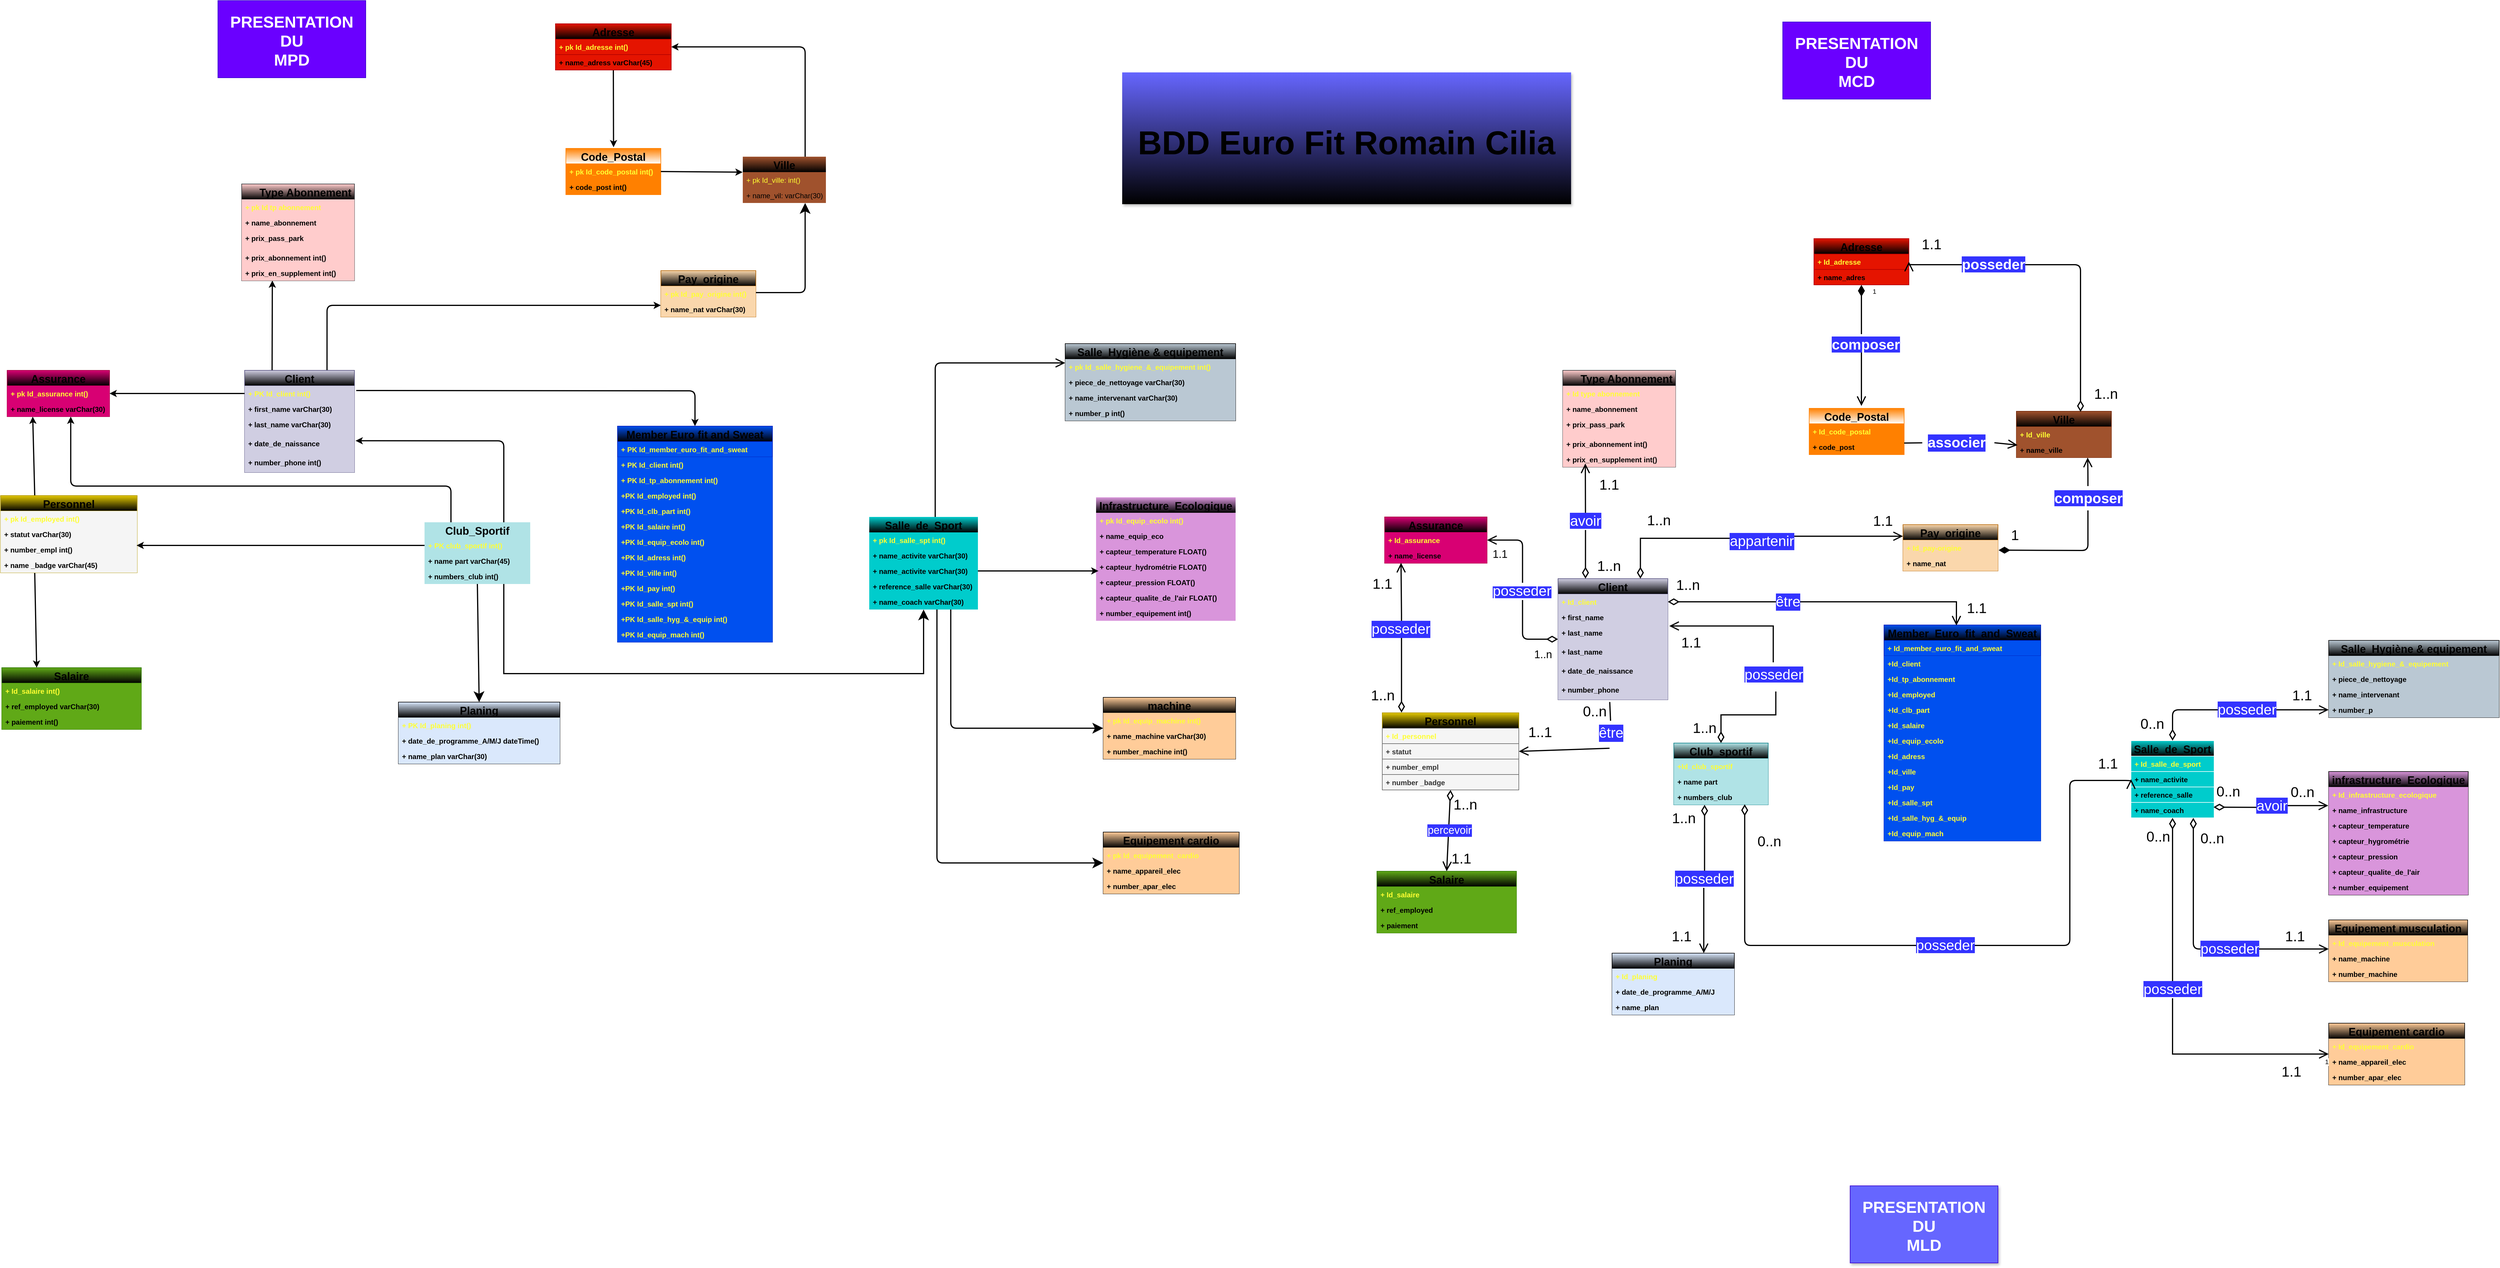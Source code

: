<mxfile>
    <diagram id="oLC_K0nqYVuLTFGNbD8s" name="Page-1">
        <mxGraphModel dx="3786" dy="1236" grid="0" gridSize="10" guides="1" tooltips="1" connect="1" arrows="1" fold="1" page="1" pageScale="1" pageWidth="850" pageHeight="1100" background="#FFFFFF" math="0" shadow="0">
            <root>
                <mxCell id="0"/>
                <mxCell id="1" parent="0"/>
                <mxCell id="KbzezQl-0mzIbz8I_0Yq-6" value="     Type Abonnement" style="swimlane;fontStyle=1;childLayout=stackLayout;horizontal=1;startSize=26;fillColor=#FFCCCC;horizontalStack=0;resizeParent=1;resizeParentMax=0;resizeLast=0;collapsible=1;marginBottom=0;labelBackgroundColor=none;fontFamily=Helvetica;swimlaneFillColor=none;strokeColor=#36393d;align=center;fontSize=18;fontColor=#000000;gradientColor=default;" parent="1" vertex="1">
                    <mxGeometry x="-405" y="-266" width="190" height="163" as="geometry"/>
                </mxCell>
                <mxCell id="KbzezQl-0mzIbz8I_0Yq-7" value="+ Id type abonnement" style="text;strokeColor=none;fillColor=#FFCCCC;align=left;verticalAlign=top;spacingLeft=4;spacingRight=4;overflow=hidden;rotatable=0;points=[[0,0.5],[1,0.5]];portConstraint=eastwest;labelBackgroundColor=none;fontFamily=Helvetica;fontColor=#FFFF33;fontStyle=1" parent="KbzezQl-0mzIbz8I_0Yq-6" vertex="1">
                    <mxGeometry y="26" width="190" height="26" as="geometry"/>
                </mxCell>
                <mxCell id="KbzezQl-0mzIbz8I_0Yq-8" value="+ name_abonnement" style="text;strokeColor=none;fillColor=#FFCCCC;align=left;verticalAlign=top;spacingLeft=4;spacingRight=4;overflow=hidden;rotatable=0;points=[[0,0.5],[1,0.5]];portConstraint=eastwest;labelBackgroundColor=none;fontFamily=Helvetica;fontColor=#000000;fontStyle=1" parent="KbzezQl-0mzIbz8I_0Yq-6" vertex="1">
                    <mxGeometry y="52" width="190" height="26" as="geometry"/>
                </mxCell>
                <mxCell id="KbzezQl-0mzIbz8I_0Yq-9" value="+ prix_pass_park" style="text;strokeColor=none;fillColor=#FFCCCC;align=left;verticalAlign=top;spacingLeft=4;spacingRight=4;overflow=hidden;rotatable=0;points=[[0,0.5],[1,0.5]];portConstraint=eastwest;labelBackgroundColor=none;fontFamily=Helvetica;fontColor=#000000;fontStyle=1" parent="KbzezQl-0mzIbz8I_0Yq-6" vertex="1">
                    <mxGeometry y="78" width="190" height="33" as="geometry"/>
                </mxCell>
                <mxCell id="NYr3Xp8N8OXyEZO5UGeA-550" value="+ prix_abonnement int()" style="text;strokeColor=none;fillColor=#FFCCCC;align=left;verticalAlign=top;spacingLeft=4;spacingRight=4;overflow=hidden;rotatable=0;points=[[0,0.5],[1,0.5]];portConstraint=eastwest;labelBackgroundColor=none;fontFamily=Helvetica;fontColor=#000000;fontStyle=1" parent="KbzezQl-0mzIbz8I_0Yq-6" vertex="1">
                    <mxGeometry y="111" width="190" height="26" as="geometry"/>
                </mxCell>
                <mxCell id="NYr3Xp8N8OXyEZO5UGeA-551" value="+ prix_en_supplement int()" style="text;strokeColor=none;fillColor=#FFCCCC;align=left;verticalAlign=top;spacingLeft=4;spacingRight=4;overflow=hidden;rotatable=0;points=[[0,0.5],[1,0.5]];portConstraint=eastwest;labelBackgroundColor=none;fontFamily=Helvetica;fontColor=#000000;fontStyle=1" parent="KbzezQl-0mzIbz8I_0Yq-6" vertex="1">
                    <mxGeometry y="137" width="190" height="26" as="geometry"/>
                </mxCell>
                <mxCell id="KbzezQl-0mzIbz8I_0Yq-10" value="Club_sportif" style="swimlane;fontStyle=1;childLayout=stackLayout;horizontal=1;startSize=26;fillColor=#B0E3E6;horizontalStack=0;resizeParent=1;resizeParentMax=0;resizeLast=0;collapsible=1;marginBottom=0;labelBackgroundColor=none;fontFamily=Helvetica;swimlaneFillColor=none;strokeColor=#0e8088;fontSize=18;fontColor=#000000;gradientColor=default;" parent="1" vertex="1">
                    <mxGeometry x="-218" y="362" width="159" height="104" as="geometry"/>
                </mxCell>
                <mxCell id="KbzezQl-0mzIbz8I_0Yq-11" value="+Id_club_sportif" style="text;strokeColor=none;fillColor=#B0E3E6;align=left;verticalAlign=top;spacingLeft=4;spacingRight=4;overflow=hidden;rotatable=0;points=[[0,0.5],[1,0.5]];portConstraint=eastwest;labelBackgroundColor=none;fontFamily=Helvetica;fontColor=#FFFF33;fontStyle=1" parent="KbzezQl-0mzIbz8I_0Yq-10" vertex="1">
                    <mxGeometry y="26" width="159" height="26" as="geometry"/>
                </mxCell>
                <mxCell id="KbzezQl-0mzIbz8I_0Yq-12" value="+ name part" style="text;strokeColor=none;fillColor=#B0E3E6;align=left;verticalAlign=top;spacingLeft=4;spacingRight=4;overflow=hidden;rotatable=0;points=[[0,0.5],[1,0.5]];portConstraint=eastwest;labelBackgroundColor=none;fontFamily=Helvetica;fontColor=#000000;fontStyle=1" parent="KbzezQl-0mzIbz8I_0Yq-10" vertex="1">
                    <mxGeometry y="52" width="159" height="26" as="geometry"/>
                </mxCell>
                <mxCell id="KbzezQl-0mzIbz8I_0Yq-13" value="+ numbers_club" style="text;strokeColor=none;fillColor=#B0E3E6;align=left;verticalAlign=top;spacingLeft=4;spacingRight=4;overflow=hidden;rotatable=0;points=[[0,0.5],[1,0.5]];portConstraint=eastwest;labelBackgroundColor=none;fontFamily=Helvetica;fontColor=#000000;fontStyle=1" parent="KbzezQl-0mzIbz8I_0Yq-10" vertex="1">
                    <mxGeometry y="78" width="159" height="26" as="geometry"/>
                </mxCell>
                <mxCell id="KbzezQl-0mzIbz8I_0Yq-18" value="Personnel" style="swimlane;fontStyle=1;childLayout=stackLayout;horizontal=1;startSize=26;fillColor=#e3c800;horizontalStack=0;resizeParent=1;resizeParentMax=0;resizeLast=0;collapsible=1;marginBottom=0;labelBackgroundColor=none;fontFamily=Helvetica;swimlaneFillColor=none;strokeColor=#B09500;fontSize=18;fontColor=#000000;gradientColor=default;" parent="1" vertex="1">
                    <mxGeometry x="-709" y="311" width="230" height="130" as="geometry"/>
                </mxCell>
                <mxCell id="KbzezQl-0mzIbz8I_0Yq-19" value="+ Id_personnel" style="text;strokeColor=#666666;fillColor=#f5f5f5;align=left;verticalAlign=top;spacingLeft=4;spacingRight=4;overflow=hidden;rotatable=0;points=[[0,0.5],[1,0.5]];portConstraint=eastwest;labelBackgroundColor=none;fontFamily=Helvetica;fontStyle=1;fontColor=#FFFF33;" parent="KbzezQl-0mzIbz8I_0Yq-18" vertex="1">
                    <mxGeometry y="26" width="230" height="26" as="geometry"/>
                </mxCell>
                <mxCell id="KbzezQl-0mzIbz8I_0Yq-20" value="+ statut" style="text;strokeColor=#666666;fillColor=#f5f5f5;align=left;verticalAlign=top;spacingLeft=4;spacingRight=4;overflow=hidden;rotatable=0;points=[[0,0.5],[1,0.5]];portConstraint=eastwest;labelBackgroundColor=none;fontFamily=Helvetica;fontColor=#333333;fontStyle=1" parent="KbzezQl-0mzIbz8I_0Yq-18" vertex="1">
                    <mxGeometry y="52" width="230" height="26" as="geometry"/>
                </mxCell>
                <mxCell id="KbzezQl-0mzIbz8I_0Yq-21" value="+ number_empl" style="text;strokeColor=#666666;fillColor=#f5f5f5;align=left;verticalAlign=top;spacingLeft=4;spacingRight=4;overflow=hidden;rotatable=0;points=[[0,0.5],[1,0.5]];portConstraint=eastwest;labelBackgroundColor=none;fontFamily=Helvetica;fontColor=#333333;fontStyle=1" parent="KbzezQl-0mzIbz8I_0Yq-18" vertex="1">
                    <mxGeometry y="78" width="230" height="26" as="geometry"/>
                </mxCell>
                <mxCell id="KbzezQl-0mzIbz8I_0Yq-63" value="+ number _badge" style="text;strokeColor=#666666;fillColor=#f5f5f5;align=left;verticalAlign=top;spacingLeft=4;spacingRight=4;overflow=hidden;rotatable=0;points=[[0,0.5],[1,0.5]];portConstraint=eastwest;labelBackgroundColor=none;fontFamily=Helvetica;fontColor=#333333;fontStyle=1" parent="KbzezQl-0mzIbz8I_0Yq-18" vertex="1">
                    <mxGeometry y="104" width="230" height="26" as="geometry"/>
                </mxCell>
                <mxCell id="KbzezQl-0mzIbz8I_0Yq-22" value="Salaire" style="swimlane;fontStyle=1;childLayout=stackLayout;horizontal=1;startSize=26;fillColor=#60A917;horizontalStack=0;resizeParent=1;resizeParentMax=0;resizeLast=0;collapsible=1;marginBottom=0;labelBackgroundColor=none;fontFamily=Helvetica;fontColor=#000000;swimlaneFillColor=none;strokeColor=#2D7600;fontSize=18;gradientColor=default;" parent="1" vertex="1">
                    <mxGeometry x="-718" y="578" width="235" height="104" as="geometry"/>
                </mxCell>
                <mxCell id="KbzezQl-0mzIbz8I_0Yq-23" value="+ Id_salaire " style="text;strokeColor=none;fillColor=#60A917;align=left;verticalAlign=top;spacingLeft=4;spacingRight=4;overflow=hidden;rotatable=0;points=[[0,0.5],[1,0.5]];portConstraint=eastwest;labelBackgroundColor=none;fontFamily=Helvetica;fontStyle=1;fontColor=#FFFF33;" parent="KbzezQl-0mzIbz8I_0Yq-22" vertex="1">
                    <mxGeometry y="26" width="235" height="26" as="geometry"/>
                </mxCell>
                <mxCell id="KbzezQl-0mzIbz8I_0Yq-24" value="+ ref_employed" style="text;strokeColor=none;fillColor=#60A917;align=left;verticalAlign=top;spacingLeft=4;spacingRight=4;overflow=hidden;rotatable=0;points=[[0,0.5],[1,0.5]];portConstraint=eastwest;labelBackgroundColor=none;fontFamily=Helvetica;fontStyle=1;fontColor=#000000;" parent="KbzezQl-0mzIbz8I_0Yq-22" vertex="1">
                    <mxGeometry y="52" width="235" height="26" as="geometry"/>
                </mxCell>
                <mxCell id="KbzezQl-0mzIbz8I_0Yq-25" value="+ paiement" style="text;strokeColor=none;fillColor=#60A917;align=left;verticalAlign=top;spacingLeft=4;spacingRight=4;overflow=hidden;rotatable=0;points=[[0,0.5],[1,0.5]];portConstraint=eastwest;labelBackgroundColor=none;fontFamily=Helvetica;fontStyle=1;fontColor=#000000;" parent="KbzezQl-0mzIbz8I_0Yq-22" vertex="1">
                    <mxGeometry y="78" width="235" height="26" as="geometry"/>
                </mxCell>
                <mxCell id="KbzezQl-0mzIbz8I_0Yq-26" value="infrastructure_Ecologique" style="swimlane;fontStyle=1;childLayout=stackLayout;horizontal=1;startSize=26;fillColor=#d995db;horizontalStack=0;resizeParent=1;resizeParentMax=0;resizeLast=0;collapsible=1;marginBottom=0;labelBackgroundColor=none;fontFamily=Helvetica;fontColor=#000000;swimlaneFillColor=none;strokeColor=default;fontSize=18;gradientColor=default;" parent="1" vertex="1">
                    <mxGeometry x="885" y="410" width="235" height="208" as="geometry"/>
                </mxCell>
                <mxCell id="KbzezQl-0mzIbz8I_0Yq-27" value="+ Id_infrastructure_ecologique" style="text;strokeColor=none;fillColor=#d995db;align=left;verticalAlign=top;spacingLeft=4;spacingRight=4;overflow=hidden;rotatable=0;points=[[0,0.5],[1,0.5]];portConstraint=eastwest;labelBackgroundColor=none;fontFamily=Helvetica;fontColor=#FFFF33;fontStyle=1" parent="KbzezQl-0mzIbz8I_0Yq-26" vertex="1">
                    <mxGeometry y="26" width="235" height="26" as="geometry"/>
                </mxCell>
                <mxCell id="KbzezQl-0mzIbz8I_0Yq-203" value="+ name_infrastructure " style="text;strokeColor=none;fillColor=#d995db;align=left;verticalAlign=top;spacingLeft=4;spacingRight=4;overflow=hidden;rotatable=0;points=[[0,0.5],[1,0.5]];portConstraint=eastwest;labelBackgroundColor=none;fontFamily=Helvetica;fontColor=#000000;fontStyle=1" parent="KbzezQl-0mzIbz8I_0Yq-26" vertex="1">
                    <mxGeometry y="52" width="235" height="26" as="geometry"/>
                </mxCell>
                <mxCell id="KbzezQl-0mzIbz8I_0Yq-215" value="+ capteur_temperature " style="text;strokeColor=none;fillColor=#d995db;align=left;verticalAlign=top;spacingLeft=4;spacingRight=4;overflow=hidden;rotatable=0;points=[[0,0.5],[1,0.5]];portConstraint=eastwest;labelBackgroundColor=none;fontFamily=Helvetica;fontColor=#000000;fontStyle=1" parent="KbzezQl-0mzIbz8I_0Yq-26" vertex="1">
                    <mxGeometry y="78" width="235" height="26" as="geometry"/>
                </mxCell>
                <mxCell id="NYr3Xp8N8OXyEZO5UGeA-457" value="+ capteur_hygrométrie" style="text;strokeColor=none;fillColor=#d995db;align=left;verticalAlign=top;spacingLeft=4;spacingRight=4;overflow=hidden;rotatable=0;points=[[0,0.5],[1,0.5]];portConstraint=eastwest;labelBackgroundColor=none;fontFamily=Helvetica;fontColor=#000000;fontStyle=1" parent="KbzezQl-0mzIbz8I_0Yq-26" vertex="1">
                    <mxGeometry y="104" width="235" height="26" as="geometry"/>
                </mxCell>
                <mxCell id="NYr3Xp8N8OXyEZO5UGeA-458" value="+ capteur_pression" style="text;strokeColor=none;fillColor=#d995db;align=left;verticalAlign=top;spacingLeft=4;spacingRight=4;overflow=hidden;rotatable=0;points=[[0,0.5],[1,0.5]];portConstraint=eastwest;labelBackgroundColor=none;fontFamily=Helvetica;fontColor=#000000;fontStyle=1" parent="KbzezQl-0mzIbz8I_0Yq-26" vertex="1">
                    <mxGeometry y="130" width="235" height="26" as="geometry"/>
                </mxCell>
                <mxCell id="NYr3Xp8N8OXyEZO5UGeA-459" value="+ capteur_qualite_de_l'air" style="text;strokeColor=none;fillColor=#d995db;align=left;verticalAlign=top;spacingLeft=4;spacingRight=4;overflow=hidden;rotatable=0;points=[[0,0.5],[1,0.5]];portConstraint=eastwest;labelBackgroundColor=none;fontFamily=Helvetica;fontColor=#000000;fontStyle=1" parent="KbzezQl-0mzIbz8I_0Yq-26" vertex="1">
                    <mxGeometry y="156" width="235" height="26" as="geometry"/>
                </mxCell>
                <mxCell id="NYr3Xp8N8OXyEZO5UGeA-460" value="+ number_equipement" style="text;strokeColor=none;fillColor=#d995db;align=left;verticalAlign=top;spacingLeft=4;spacingRight=4;overflow=hidden;rotatable=0;points=[[0,0.5],[1,0.5]];portConstraint=eastwest;labelBackgroundColor=none;fontFamily=Helvetica;fontColor=#000000;fontStyle=1" parent="KbzezQl-0mzIbz8I_0Yq-26" vertex="1">
                    <mxGeometry y="182" width="235" height="26" as="geometry"/>
                </mxCell>
                <mxCell id="KbzezQl-0mzIbz8I_0Yq-30" value="Ville" style="swimlane;fontStyle=1;childLayout=stackLayout;horizontal=1;startSize=26;fillColor=#A0522D;horizontalStack=0;resizeParent=1;resizeParentMax=0;resizeLast=0;collapsible=1;marginBottom=0;labelBackgroundColor=none;fontFamily=Helvetica;fontColor=#000000;swimlaneFillColor=none;strokeColor=#6D1F00;fontSize=18;gradientColor=default;" parent="1" vertex="1">
                    <mxGeometry x="359" y="-197" width="160" height="78" as="geometry"/>
                </mxCell>
                <mxCell id="KbzezQl-0mzIbz8I_0Yq-31" value="+ Id_ville" style="text;strokeColor=none;fillColor=#A0522D;align=left;verticalAlign=top;spacingLeft=4;spacingRight=4;overflow=hidden;rotatable=0;points=[[0,0.5],[1,0.5]];portConstraint=eastwest;labelBackgroundColor=none;fontFamily=Helvetica;fontColor=#FFFF33;fontStyle=1" parent="KbzezQl-0mzIbz8I_0Yq-30" vertex="1">
                    <mxGeometry y="26" width="160" height="26" as="geometry"/>
                </mxCell>
                <mxCell id="KbzezQl-0mzIbz8I_0Yq-32" value="+ name_ville" style="text;strokeColor=none;fillColor=#A0522D;align=left;verticalAlign=top;spacingLeft=4;spacingRight=4;overflow=hidden;rotatable=0;points=[[0,0.5],[1,0.5]];portConstraint=eastwest;labelBackgroundColor=none;fontFamily=Helvetica;fontColor=#000000;fontStyle=1" parent="KbzezQl-0mzIbz8I_0Yq-30" vertex="1">
                    <mxGeometry y="52" width="160" height="26" as="geometry"/>
                </mxCell>
                <mxCell id="KbzezQl-0mzIbz8I_0Yq-34" value="Adresse" style="swimlane;fontStyle=1;childLayout=stackLayout;horizontal=1;startSize=26;fillColor=#e51400;horizontalStack=0;resizeParent=1;resizeParentMax=0;resizeLast=0;collapsible=1;marginBottom=0;labelBackgroundColor=none;fontFamily=Helvetica;swimlaneFillColor=none;strokeColor=#B20000;fontSize=18;fontColor=#000000;gradientColor=default;" parent="1" vertex="1">
                    <mxGeometry x="18" y="-488" width="160" height="78" as="geometry"/>
                </mxCell>
                <mxCell id="KbzezQl-0mzIbz8I_0Yq-35" value="+ Id_adresse" style="text;strokeColor=#B20000;fillColor=#e51400;align=left;verticalAlign=top;spacingLeft=4;spacingRight=4;overflow=hidden;rotatable=0;points=[[0,0.5],[1,0.5]];portConstraint=eastwest;labelBackgroundColor=none;fontFamily=Helvetica;fontStyle=1;fontColor=#FFFF33;" parent="KbzezQl-0mzIbz8I_0Yq-34" vertex="1">
                    <mxGeometry y="26" width="160" height="26" as="geometry"/>
                </mxCell>
                <mxCell id="KbzezQl-0mzIbz8I_0Yq-36" value="+ name_adres" style="text;strokeColor=#B20000;fillColor=#e51400;align=left;verticalAlign=top;spacingLeft=4;spacingRight=4;overflow=hidden;rotatable=0;points=[[0,0.5],[1,0.5]];portConstraint=eastwest;labelBackgroundColor=none;fontFamily=Helvetica;fontColor=#000000;fontStyle=1" parent="KbzezQl-0mzIbz8I_0Yq-34" vertex="1">
                    <mxGeometry y="52" width="160" height="26" as="geometry"/>
                </mxCell>
                <mxCell id="KbzezQl-0mzIbz8I_0Yq-38" value="Pay_origine" style="swimlane;fontStyle=1;childLayout=stackLayout;horizontal=1;startSize=26;fillColor=#FAD7AC;horizontalStack=0;resizeParent=1;resizeParentMax=0;resizeLast=0;collapsible=1;marginBottom=0;labelBackgroundColor=none;fontFamily=Helvetica;swimlaneFillColor=none;strokeColor=#b46504;fontSize=18;fontColor=#000000;gradientColor=default;" parent="1" vertex="1">
                    <mxGeometry x="168" y="-6" width="160" height="78" as="geometry"/>
                </mxCell>
                <mxCell id="KbzezQl-0mzIbz8I_0Yq-39" value="+ Id_pay-origine" style="text;strokeColor=none;fillColor=#FAD7AC;align=left;verticalAlign=top;spacingLeft=4;spacingRight=4;overflow=hidden;rotatable=0;points=[[0,0.5],[1,0.5]];portConstraint=eastwest;labelBackgroundColor=none;fontFamily=Helvetica;fontColor=#FFFF33;fontStyle=1" parent="KbzezQl-0mzIbz8I_0Yq-38" vertex="1">
                    <mxGeometry y="26" width="160" height="26" as="geometry"/>
                </mxCell>
                <mxCell id="KbzezQl-0mzIbz8I_0Yq-40" value="+ name_nat" style="text;strokeColor=none;fillColor=#FAD7AC;align=left;verticalAlign=top;spacingLeft=4;spacingRight=4;overflow=hidden;rotatable=0;points=[[0,0.5],[1,0.5]];portConstraint=eastwest;labelBackgroundColor=none;fontFamily=Helvetica;fontColor=#000000;fontStyle=1" parent="KbzezQl-0mzIbz8I_0Yq-38" vertex="1">
                    <mxGeometry y="52" width="160" height="26" as="geometry"/>
                </mxCell>
                <mxCell id="KbzezQl-0mzIbz8I_0Yq-42" value="Member_Euro_fit_and_Sweat" style="swimlane;fontStyle=1;childLayout=stackLayout;horizontal=1;startSize=26;fillColor=#0050ef;horizontalStack=0;resizeParent=1;resizeParentMax=0;resizeLast=0;collapsible=1;marginBottom=0;labelBackgroundColor=none;fontFamily=Helvetica;swimlaneFillColor=none;strokeColor=#001DBC;fontSize=18;fontColor=#000000;gradientColor=default;" parent="1" vertex="1">
                    <mxGeometry x="136" y="163" width="264" height="364" as="geometry"/>
                </mxCell>
                <mxCell id="KbzezQl-0mzIbz8I_0Yq-43" value="+ Id_member_euro_fit_and_sweat" style="text;align=left;verticalAlign=top;spacingLeft=4;spacingRight=4;overflow=hidden;rotatable=0;points=[[0,0.5],[1,0.5]];portConstraint=eastwest;labelBackgroundColor=none;fontFamily=Helvetica;fillColor=#0050ef;strokeColor=#001DBC;fontStyle=1;fontColor=#FFFF33;" parent="KbzezQl-0mzIbz8I_0Yq-42" vertex="1">
                    <mxGeometry y="26" width="264" height="26" as="geometry"/>
                </mxCell>
                <mxCell id="KbzezQl-0mzIbz8I_0Yq-56" value="+Id_client" style="text;align=left;verticalAlign=top;spacingLeft=4;spacingRight=4;overflow=hidden;rotatable=0;points=[[0,0.5],[1,0.5]];portConstraint=eastwest;labelBackgroundColor=none;fontFamily=Helvetica;labelBorderColor=none;fillColor=#0050ef;strokeColor=none;fontStyle=1;fontColor=#FFFF33;" parent="KbzezQl-0mzIbz8I_0Yq-42" vertex="1">
                    <mxGeometry y="52" width="264" height="26" as="geometry"/>
                </mxCell>
                <mxCell id="KbzezQl-0mzIbz8I_0Yq-44" value="+Id_tp_abonnement" style="text;align=left;verticalAlign=top;spacingLeft=4;spacingRight=4;overflow=hidden;rotatable=0;points=[[0,0.5],[1,0.5]];portConstraint=eastwest;labelBackgroundColor=none;fontFamily=Helvetica;labelBorderColor=none;fillColor=#0050ef;strokeColor=none;fontStyle=1;fontColor=#FFFF33;" parent="KbzezQl-0mzIbz8I_0Yq-42" vertex="1">
                    <mxGeometry y="78" width="264" height="26" as="geometry"/>
                </mxCell>
                <mxCell id="KbzezQl-0mzIbz8I_0Yq-45" value="+Id_employed" style="text;align=left;verticalAlign=top;spacingLeft=4;spacingRight=4;overflow=hidden;rotatable=0;points=[[0,0.5],[1,0.5]];portConstraint=eastwest;labelBackgroundColor=none;fontFamily=Helvetica;labelBorderColor=none;fillColor=#0050ef;strokeColor=none;fontStyle=1;fontColor=#FFFF33;" parent="KbzezQl-0mzIbz8I_0Yq-42" vertex="1">
                    <mxGeometry y="104" width="264" height="26" as="geometry"/>
                </mxCell>
                <mxCell id="KbzezQl-0mzIbz8I_0Yq-57" value="+Id_clb_part" style="text;align=left;verticalAlign=top;spacingLeft=4;spacingRight=4;overflow=hidden;rotatable=0;points=[[0,0.5],[1,0.5]];portConstraint=eastwest;labelBackgroundColor=none;fontFamily=Helvetica;labelBorderColor=none;fillColor=#0050ef;strokeColor=none;fontStyle=1;fontColor=#FFFF33;" parent="KbzezQl-0mzIbz8I_0Yq-42" vertex="1">
                    <mxGeometry y="130" width="264" height="26" as="geometry"/>
                </mxCell>
                <mxCell id="KbzezQl-0mzIbz8I_0Yq-59" value="+Id_salaire" style="text;align=left;verticalAlign=top;spacingLeft=4;spacingRight=4;overflow=hidden;rotatable=0;points=[[0,0.5],[1,0.5]];portConstraint=eastwest;labelBackgroundColor=none;fontFamily=Helvetica;labelBorderColor=none;fillColor=#0050ef;strokeColor=none;fontStyle=1;fontColor=#FFFF33;" parent="KbzezQl-0mzIbz8I_0Yq-42" vertex="1">
                    <mxGeometry y="156" width="264" height="26" as="geometry"/>
                </mxCell>
                <mxCell id="KbzezQl-0mzIbz8I_0Yq-60" value="+Id_equip_ecolo" style="text;align=left;verticalAlign=top;spacingLeft=4;spacingRight=4;overflow=hidden;rotatable=0;points=[[0,0.5],[1,0.5]];portConstraint=eastwest;labelBackgroundColor=none;fontFamily=Helvetica;labelBorderColor=none;fillColor=#0050ef;strokeColor=none;fontStyle=1;fontColor=#FFFF33;" parent="KbzezQl-0mzIbz8I_0Yq-42" vertex="1">
                    <mxGeometry y="182" width="264" height="26" as="geometry"/>
                </mxCell>
                <mxCell id="KbzezQl-0mzIbz8I_0Yq-71" value="+Id_adress" style="text;align=left;verticalAlign=top;spacingLeft=4;spacingRight=4;overflow=hidden;rotatable=0;points=[[0,0.5],[1,0.5]];portConstraint=eastwest;labelBackgroundColor=none;fontFamily=Helvetica;labelBorderColor=none;fillColor=#0050ef;strokeColor=none;fontStyle=1;fontColor=#FFFF33;" parent="KbzezQl-0mzIbz8I_0Yq-42" vertex="1">
                    <mxGeometry y="208" width="264" height="26" as="geometry"/>
                </mxCell>
                <mxCell id="KbzezQl-0mzIbz8I_0Yq-72" value="+Id_ville" style="text;align=left;verticalAlign=top;spacingLeft=4;spacingRight=4;overflow=hidden;rotatable=0;points=[[0,0.5],[1,0.5]];portConstraint=eastwest;labelBackgroundColor=none;fontFamily=Helvetica;labelBorderColor=none;fillColor=#0050ef;strokeColor=none;fontStyle=1;fontColor=#FFFF33;" parent="KbzezQl-0mzIbz8I_0Yq-42" vertex="1">
                    <mxGeometry y="234" width="264" height="26" as="geometry"/>
                </mxCell>
                <mxCell id="KbzezQl-0mzIbz8I_0Yq-73" value="+Id_pay" style="text;align=left;verticalAlign=top;spacingLeft=4;spacingRight=4;overflow=hidden;rotatable=0;points=[[0,0.5],[1,0.5]];portConstraint=eastwest;labelBackgroundColor=none;fontFamily=Helvetica;labelBorderColor=none;fillColor=#0050ef;strokeColor=none;fontStyle=1;fontColor=#FFFF33;" parent="KbzezQl-0mzIbz8I_0Yq-42" vertex="1">
                    <mxGeometry y="260" width="264" height="26" as="geometry"/>
                </mxCell>
                <mxCell id="NYr3Xp8N8OXyEZO5UGeA-417" value="+Id_salle_spt" style="text;fillColor=#0050ef;align=left;verticalAlign=top;spacingLeft=4;spacingRight=4;overflow=hidden;rotatable=0;points=[[0,0.5],[1,0.5]];portConstraint=eastwest;labelBackgroundColor=none;fontFamily=Helvetica;fontStyle=1;strokeColor=none;fontColor=#FFFF33;" parent="KbzezQl-0mzIbz8I_0Yq-42" vertex="1">
                    <mxGeometry y="286" width="264" height="26" as="geometry"/>
                </mxCell>
                <mxCell id="NYr3Xp8N8OXyEZO5UGeA-418" value="+Id_salle_hyg_&amp;_equip" style="text;fillColor=#0050ef;align=left;verticalAlign=top;spacingLeft=4;spacingRight=4;overflow=hidden;rotatable=0;points=[[0,0.5],[1,0.5]];portConstraint=eastwest;labelBackgroundColor=none;fontFamily=Helvetica;fontStyle=1;strokeColor=none;fontColor=#FFFF33;" parent="KbzezQl-0mzIbz8I_0Yq-42" vertex="1">
                    <mxGeometry y="312" width="264" height="26" as="geometry"/>
                </mxCell>
                <mxCell id="NYr3Xp8N8OXyEZO5UGeA-461" value="+Id_equip_mach" style="text;fillColor=#0050ef;align=left;verticalAlign=top;spacingLeft=4;spacingRight=4;overflow=hidden;rotatable=0;points=[[0,0.5],[1,0.5]];portConstraint=eastwest;labelBackgroundColor=none;fontFamily=Helvetica;fontStyle=1;strokeColor=none;fontColor=#FFFF33;" parent="KbzezQl-0mzIbz8I_0Yq-42" vertex="1">
                    <mxGeometry y="338" width="264" height="26" as="geometry"/>
                </mxCell>
                <mxCell id="KbzezQl-0mzIbz8I_0Yq-48" value="Client" style="swimlane;fontStyle=1;childLayout=stackLayout;horizontal=1;startSize=26;fillColor=#d0cee2;horizontalStack=0;resizeParent=1;resizeParentMax=0;resizeLast=0;collapsible=1;marginBottom=0;labelBackgroundColor=none;fontFamily=Helvetica;swimlaneFillColor=none;strokeColor=#56517e;fontSize=18;fontColor=#000000;gradientColor=default;" parent="1" vertex="1">
                    <mxGeometry x="-413" y="85" width="185" height="204" as="geometry"/>
                </mxCell>
                <mxCell id="KbzezQl-0mzIbz8I_0Yq-49" value="+ Id_client" style="text;strokeColor=none;fillColor=#d0cee2;align=left;verticalAlign=top;spacingLeft=4;spacingRight=4;overflow=hidden;rotatable=0;points=[[0,0.5],[1,0.5]];portConstraint=eastwest;labelBackgroundColor=none;fontFamily=Helvetica;fontColor=#FFFF33;fontStyle=1" parent="KbzezQl-0mzIbz8I_0Yq-48" vertex="1">
                    <mxGeometry y="26" width="185" height="26" as="geometry"/>
                </mxCell>
                <mxCell id="KbzezQl-0mzIbz8I_0Yq-50" value="+ first_name" style="text;strokeColor=none;fillColor=#d0cee2;align=left;verticalAlign=top;spacingLeft=4;spacingRight=4;overflow=hidden;rotatable=0;points=[[0,0.5],[1,0.5]];portConstraint=eastwest;labelBackgroundColor=none;fontFamily=Helvetica;fontColor=#000000;fontStyle=1" parent="KbzezQl-0mzIbz8I_0Yq-48" vertex="1">
                    <mxGeometry y="52" width="185" height="26" as="geometry"/>
                </mxCell>
                <mxCell id="KbzezQl-0mzIbz8I_0Yq-51" value="+ last_name" style="text;strokeColor=none;fillColor=#d0cee2;align=left;verticalAlign=top;spacingLeft=4;spacingRight=4;overflow=hidden;rotatable=0;points=[[0,0.5],[1,0.5]];portConstraint=eastwest;labelBackgroundColor=none;fontFamily=Helvetica;fontColor=#000000;fontStyle=1" parent="KbzezQl-0mzIbz8I_0Yq-48" vertex="1">
                    <mxGeometry y="78" width="185" height="32" as="geometry"/>
                </mxCell>
                <mxCell id="90" value="+ last_name" style="text;strokeColor=none;fillColor=#d0cee2;align=left;verticalAlign=top;spacingLeft=4;spacingRight=4;overflow=hidden;rotatable=0;points=[[0,0.5],[1,0.5]];portConstraint=eastwest;labelBackgroundColor=none;fontFamily=Helvetica;fontColor=#000000;fontStyle=1" parent="KbzezQl-0mzIbz8I_0Yq-48" vertex="1">
                    <mxGeometry y="110" width="185" height="32" as="geometry"/>
                </mxCell>
                <mxCell id="NYr3Xp8N8OXyEZO5UGeA-568" value="+ date_de_naissance" style="text;strokeColor=none;fillColor=#d0cee2;align=left;verticalAlign=top;spacingLeft=4;spacingRight=4;overflow=hidden;rotatable=0;points=[[0,0.5],[1,0.5]];portConstraint=eastwest;labelBackgroundColor=none;fontFamily=Helvetica;fontColor=#000000;fontStyle=1" parent="KbzezQl-0mzIbz8I_0Yq-48" vertex="1">
                    <mxGeometry y="142" width="185" height="32" as="geometry"/>
                </mxCell>
                <mxCell id="KbzezQl-0mzIbz8I_0Yq-61" value="+ number_phone" style="text;strokeColor=none;fillColor=#d0cee2;align=left;verticalAlign=top;spacingLeft=4;spacingRight=4;overflow=hidden;rotatable=0;points=[[0,0.5],[1,0.5]];portConstraint=eastwest;labelBackgroundColor=none;fontFamily=Helvetica;fontColor=#000000;fontStyle=1" parent="KbzezQl-0mzIbz8I_0Yq-48" vertex="1">
                    <mxGeometry y="174" width="185" height="30" as="geometry"/>
                </mxCell>
                <mxCell id="KbzezQl-0mzIbz8I_0Yq-207" style="edgeStyle=none;html=1;exitX=1;exitY=0.25;exitDx=0;exitDy=0;entryX=1;entryY=0.5;entryDx=0;entryDy=0;shadow=0;labelBackgroundColor=#FFFFFF;strokeColor=none;fontFamily=Helvetica;fontSize=18;fontColor=#000000;elbow=vertical;" parent="KbzezQl-0mzIbz8I_0Yq-48" source="KbzezQl-0mzIbz8I_0Yq-48" target="KbzezQl-0mzIbz8I_0Yq-49" edge="1">
                    <mxGeometry relative="1" as="geometry"/>
                </mxCell>
                <mxCell id="KbzezQl-0mzIbz8I_0Yq-64" value="Assurance" style="swimlane;fontStyle=1;childLayout=stackLayout;horizontal=1;startSize=26;fillColor=#D80073;horizontalStack=0;resizeParent=1;resizeParentMax=0;resizeLast=0;collapsible=1;marginBottom=0;labelBackgroundColor=none;fontFamily=Helvetica;fontColor=#000000;swimlaneFillColor=none;strokeColor=#A50040;fontSize=18;gradientColor=default;" parent="1" vertex="1">
                    <mxGeometry x="-705" y="-19" width="172.5" height="78" as="geometry"/>
                </mxCell>
                <mxCell id="KbzezQl-0mzIbz8I_0Yq-65" value="+ Id_assurance" style="text;strokeColor=none;fillColor=#D80073;align=left;verticalAlign=top;spacingLeft=4;spacingRight=4;overflow=hidden;rotatable=0;points=[[0,0.5],[1,0.5]];portConstraint=eastwest;labelBackgroundColor=none;fontFamily=Helvetica;fontStyle=1;fontColor=#FFFF33;" parent="KbzezQl-0mzIbz8I_0Yq-64" vertex="1">
                    <mxGeometry y="26" width="172.5" height="26" as="geometry"/>
                </mxCell>
                <mxCell id="KbzezQl-0mzIbz8I_0Yq-66" value="+ name_license" style="text;strokeColor=none;fillColor=#D80073;align=left;verticalAlign=top;spacingLeft=4;spacingRight=4;overflow=hidden;rotatable=0;points=[[0,0.5],[1,0.5]];portConstraint=eastwest;labelBackgroundColor=none;fontFamily=Helvetica;fontStyle=1;fontColor=#000000;" parent="KbzezQl-0mzIbz8I_0Yq-64" vertex="1">
                    <mxGeometry y="52" width="172.5" height="26" as="geometry"/>
                </mxCell>
                <mxCell id="KbzezQl-0mzIbz8I_0Yq-68" value="Code_Postal" style="swimlane;fontStyle=1;childLayout=stackLayout;horizontal=1;startSize=26;fillColor=#FF8000;horizontalStack=0;resizeParent=1;resizeParentMax=0;resizeLast=0;collapsible=1;marginBottom=0;labelBackgroundColor=none;fontFamily=Helvetica;swimlaneFillColor=none;strokeColor=#FF8000;fontSize=18;gradientColor=#FFFFFF;fontColor=#000000;" parent="1" vertex="1">
                    <mxGeometry x="10" y="-202" width="160" height="78" as="geometry"/>
                </mxCell>
                <mxCell id="KbzezQl-0mzIbz8I_0Yq-69" value="+ Id_code_postal" style="text;strokeColor=none;fillColor=#FF8000;align=left;verticalAlign=top;spacingLeft=4;spacingRight=4;overflow=hidden;rotatable=0;points=[[0,0.5],[1,0.5]];portConstraint=eastwest;labelBackgroundColor=none;fontFamily=Helvetica;fontColor=#FFFF33;fontStyle=1" parent="KbzezQl-0mzIbz8I_0Yq-68" vertex="1">
                    <mxGeometry y="26" width="160" height="26" as="geometry"/>
                </mxCell>
                <mxCell id="KbzezQl-0mzIbz8I_0Yq-70" value="+ code_post" style="text;strokeColor=none;fillColor=#FF8000;align=left;verticalAlign=top;spacingLeft=4;spacingRight=4;overflow=hidden;rotatable=0;points=[[0,0.5],[1,0.5]];portConstraint=eastwest;labelBackgroundColor=none;fontFamily=Helvetica;fontColor=#000000;fontStyle=1" parent="KbzezQl-0mzIbz8I_0Yq-68" vertex="1">
                    <mxGeometry y="52" width="160" height="26" as="geometry"/>
                </mxCell>
                <mxCell id="NYr3Xp8N8OXyEZO5UGeA-165" value="percevoir" style="endArrow=open;html=1;endSize=12;startArrow=diamondThin;startSize=14;startFill=0;shadow=0;labelBackgroundColor=#3333FF;strokeColor=#000000;fontFamily=Helvetica;fontSize=18;fontColor=#FFFFFF;elbow=vertical;exitX=0.5;exitY=1;exitDx=0;exitDy=0;entryX=0.5;entryY=0;entryDx=0;entryDy=0;strokeWidth=2;" parent="1" source="KbzezQl-0mzIbz8I_0Yq-18" target="KbzezQl-0mzIbz8I_0Yq-22" edge="1">
                    <mxGeometry x="0.015" y="1" relative="1" as="geometry">
                        <mxPoint x="-506" y="490" as="sourcePoint"/>
                        <mxPoint x="-690" y="490" as="targetPoint"/>
                        <Array as="points"/>
                        <mxPoint y="-1" as="offset"/>
                    </mxGeometry>
                </mxCell>
                <mxCell id="NYr3Xp8N8OXyEZO5UGeA-167" value="1.1" style="edgeLabel;resizable=0;html=1;align=right;verticalAlign=top;labelBackgroundColor=none;labelBorderColor=none;strokeColor=#A50040;fontFamily=Helvetica;fontSize=24;fontColor=#000000;fillColor=#D80073;gradientColor=default;" parent="NYr3Xp8N8OXyEZO5UGeA-165" connectable="0" vertex="1">
                    <mxGeometry x="1" relative="1" as="geometry">
                        <mxPoint x="42" y="-42" as="offset"/>
                    </mxGeometry>
                </mxCell>
                <mxCell id="NYr3Xp8N8OXyEZO5UGeA-253" value="1..1" style="edgeLabel;resizable=0;html=1;align=left;verticalAlign=top;labelBackgroundColor=none;labelBorderColor=none;strokeColor=#A50040;fontFamily=Helvetica;fontSize=24;fontColor=#000000;fillColor=#D80073;gradientColor=default;" parent="NYr3Xp8N8OXyEZO5UGeA-165" connectable="0" vertex="1">
                    <mxGeometry x="-1" relative="1" as="geometry">
                        <mxPoint x="129" y="-118" as="offset"/>
                    </mxGeometry>
                </mxCell>
                <mxCell id="83" value="&lt;font style=&quot;font-size: 24px;&quot;&gt;1.1&lt;/font&gt;" style="edgeLabel;resizable=0;html=1;align=right;verticalAlign=top;labelBackgroundColor=none;labelBorderColor=none;strokeColor=#A50040;fontFamily=Helvetica;fontSize=18;fontColor=#000000;fillColor=#D80073;gradientColor=default;" parent="NYr3Xp8N8OXyEZO5UGeA-165" connectable="0" vertex="1">
                    <mxGeometry x="1" relative="1" as="geometry">
                        <mxPoint x="413" y="89" as="offset"/>
                    </mxGeometry>
                </mxCell>
                <mxCell id="NYr3Xp8N8OXyEZO5UGeA-168" value="&lt;span style=&quot;background-color: rgb(51, 51, 255);&quot;&gt;&lt;font style=&quot;font-size: 24px;&quot; color=&quot;#ffffff&quot;&gt;posseder&lt;/font&gt;&lt;/span&gt;" style="endArrow=open;html=1;endSize=12;startArrow=diamondThin;startSize=14;startFill=0;edgeStyle=orthogonalEdgeStyle;shadow=0;labelBackgroundColor=#FFFFFF;strokeColor=#000000;fontFamily=Helvetica;fontSize=18;fontColor=#000000;elbow=vertical;exitX=0;exitY=0.5;exitDx=0;exitDy=0;entryX=1;entryY=0.5;entryDx=0;entryDy=0;strokeWidth=2;" parent="1" source="KbzezQl-0mzIbz8I_0Yq-48" target="KbzezQl-0mzIbz8I_0Yq-64" edge="1">
                    <mxGeometry x="-0.02" relative="1" as="geometry">
                        <mxPoint x="-708" y="731" as="sourcePoint"/>
                        <mxPoint x="-548" y="731" as="targetPoint"/>
                        <mxPoint x="-1" as="offset"/>
                    </mxGeometry>
                </mxCell>
                <mxCell id="NYr3Xp8N8OXyEZO5UGeA-169" value="1..n" style="edgeLabel;resizable=0;html=1;align=left;verticalAlign=top;labelBackgroundColor=none;labelBorderColor=none;strokeColor=#A50040;fontFamily=Helvetica;fontSize=18;fontColor=#000000;fillColor=#D80073;gradientColor=default;" parent="NYr3Xp8N8OXyEZO5UGeA-168" connectable="0" vertex="1">
                    <mxGeometry x="-1" relative="1" as="geometry">
                        <mxPoint x="-42" y="9" as="offset"/>
                    </mxGeometry>
                </mxCell>
                <mxCell id="NYr3Xp8N8OXyEZO5UGeA-170" value="1.1" style="edgeLabel;resizable=0;html=1;align=right;verticalAlign=top;labelBackgroundColor=none;labelBorderColor=none;strokeColor=#A50040;fontFamily=Helvetica;fontSize=18;fontColor=#000000;fillColor=#D80073;gradientColor=default;" parent="NYr3Xp8N8OXyEZO5UGeA-168" connectable="0" vertex="1">
                    <mxGeometry x="1" relative="1" as="geometry">
                        <mxPoint x="35" y="7" as="offset"/>
                    </mxGeometry>
                </mxCell>
                <mxCell id="NYr3Xp8N8OXyEZO5UGeA-234" style="edgeStyle=orthogonalEdgeStyle;html=1;shadow=0;labelBackgroundColor=#FFFFFF;strokeColor=#000000;fontFamily=Helvetica;fontSize=18;fontColor=#000000;elbow=vertical;strokeWidth=2;entryX=0.5;entryY=0;entryDx=0;entryDy=0;" parent="1" edge="1" target="NYr3Xp8N8OXyEZO5UGeA-462">
                    <mxGeometry relative="1" as="geometry">
                        <mxPoint x="-2437" y="-232" as="sourcePoint"/>
                        <mxPoint x="-1848" y="-244" as="targetPoint"/>
                    </mxGeometry>
                </mxCell>
                <mxCell id="147" style="edgeStyle=orthogonalEdgeStyle;html=1;exitX=0.75;exitY=0;exitDx=0;exitDy=0;entryX=1;entryY=0.5;entryDx=0;entryDy=0;strokeColor=#000000;strokeWidth=2;fontColor=#CCCC00;startArrow=none;startFill=0;endArrow=classic;endFill=1;elbow=vertical;" edge="1" parent="1" source="NYr3Xp8N8OXyEZO5UGeA-221" target="NYr3Xp8N8OXyEZO5UGeA-530">
                    <mxGeometry relative="1" as="geometry"/>
                </mxCell>
                <mxCell id="NYr3Xp8N8OXyEZO5UGeA-221" value="Ville" style="swimlane;fontStyle=1;childLayout=stackLayout;horizontal=1;startSize=26;fillColor=#a0522d;horizontalStack=0;resizeParent=1;resizeParentMax=0;resizeLast=0;collapsible=1;marginBottom=0;labelBackgroundColor=none;fontFamily=Helvetica;fontColor=#000000;swimlaneFillColor=none;strokeColor=none;fontSize=18;gradientColor=default;" parent="1" vertex="1">
                    <mxGeometry x="-1786" y="-626" width="140" height="78" as="geometry"/>
                </mxCell>
                <mxCell id="NYr3Xp8N8OXyEZO5UGeA-222" value="+ pk Id_ville: int()" style="text;strokeColor=none;fillColor=#a0522d;align=left;verticalAlign=top;spacingLeft=4;spacingRight=4;overflow=hidden;rotatable=0;points=[[0,0.5],[1,0.5]];portConstraint=eastwest;labelBackgroundColor=none;fontFamily=Helvetica;fontColor=#FFFF33;" parent="NYr3Xp8N8OXyEZO5UGeA-221" vertex="1">
                    <mxGeometry y="26" width="140" height="26" as="geometry"/>
                </mxCell>
                <mxCell id="NYr3Xp8N8OXyEZO5UGeA-223" value="+ name_vil: varChar(30)" style="text;strokeColor=none;fillColor=#a0522d;align=left;verticalAlign=top;spacingLeft=4;spacingRight=4;overflow=hidden;rotatable=0;points=[[0,0.5],[1,0.5]];portConstraint=eastwest;labelBackgroundColor=none;fontFamily=Helvetica;fontColor=#000000;" parent="NYr3Xp8N8OXyEZO5UGeA-221" vertex="1">
                    <mxGeometry y="52" width="140" height="26" as="geometry"/>
                </mxCell>
                <mxCell id="142" style="edgeStyle=orthogonalEdgeStyle;html=1;exitX=0.75;exitY=0;exitDx=0;exitDy=0;entryX=1.01;entryY=1.271;entryDx=0;entryDy=0;strokeColor=#000000;strokeWidth=2;fontColor=#CCCC00;startArrow=none;startFill=0;endArrow=classic;endFill=1;entryPerimeter=0;" edge="1" parent="1" source="NYr3Xp8N8OXyEZO5UGeA-228" target="NYr3Xp8N8OXyEZO5UGeA-521">
                    <mxGeometry relative="1" as="geometry"/>
                </mxCell>
                <mxCell id="146" style="edgeStyle=elbowEdgeStyle;html=1;exitX=0.25;exitY=0;exitDx=0;exitDy=0;entryX=0.621;entryY=1;entryDx=0;entryDy=0;entryPerimeter=0;strokeColor=#000000;strokeWidth=2;fontColor=#CCCC00;startArrow=none;startFill=0;endArrow=classic;endFill=1;elbow=vertical;" edge="1" parent="1" source="NYr3Xp8N8OXyEZO5UGeA-228" target="NYr3Xp8N8OXyEZO5UGeA-538">
                    <mxGeometry relative="1" as="geometry">
                        <Array as="points">
                            <mxPoint x="-2578" y="-71"/>
                        </Array>
                    </mxGeometry>
                </mxCell>
                <mxCell id="NYr3Xp8N8OXyEZO5UGeA-228" value="Club_Sportif" style="swimlane;fontStyle=1;childLayout=stackLayout;horizontal=1;startSize=26;fillColor=#B0E3E6;horizontalStack=0;resizeParent=1;resizeParentMax=0;resizeLast=0;collapsible=1;marginBottom=0;labelBackgroundColor=none;fontFamily=Helvetica;swimlaneFillColor=none;strokeColor=none;fontSize=18;fontColor=#000000;" parent="1" vertex="1">
                    <mxGeometry x="-2322" y="-10" width="178" height="104" as="geometry"/>
                </mxCell>
                <mxCell id="NYr3Xp8N8OXyEZO5UGeA-229" value="+ PK club_sportif int()" style="text;strokeColor=none;fillColor=#B0E3E6;align=left;verticalAlign=top;spacingLeft=4;spacingRight=4;overflow=hidden;rotatable=0;points=[[0,0.5],[1,0.5]];portConstraint=eastwest;labelBackgroundColor=none;fontFamily=Helvetica;fontColor=#FFFF33;fontStyle=1" parent="NYr3Xp8N8OXyEZO5UGeA-228" vertex="1">
                    <mxGeometry y="26" width="178" height="26" as="geometry"/>
                </mxCell>
                <mxCell id="NYr3Xp8N8OXyEZO5UGeA-230" value="+ name part varChar(45)" style="text;strokeColor=none;fillColor=#B0E3E6;align=left;verticalAlign=top;spacingLeft=4;spacingRight=4;overflow=hidden;rotatable=0;points=[[0,0.5],[1,0.5]];portConstraint=eastwest;labelBackgroundColor=none;fontFamily=Helvetica;fontColor=#000000;fontStyle=1" parent="NYr3Xp8N8OXyEZO5UGeA-228" vertex="1">
                    <mxGeometry y="52" width="178" height="26" as="geometry"/>
                </mxCell>
                <mxCell id="NYr3Xp8N8OXyEZO5UGeA-231" value="+ numbers_club int()" style="text;strokeColor=none;fillColor=#B0E3E6;align=left;verticalAlign=top;spacingLeft=4;spacingRight=4;overflow=hidden;rotatable=0;points=[[0,0.5],[1,0.5]];portConstraint=eastwest;labelBackgroundColor=none;fontFamily=Helvetica;fontColor=#000000;fontStyle=1" parent="NYr3Xp8N8OXyEZO5UGeA-228" vertex="1">
                    <mxGeometry y="78" width="178" height="26" as="geometry"/>
                </mxCell>
                <mxCell id="NYr3Xp8N8OXyEZO5UGeA-386" value="Salle_de_Sport" style="swimlane;fontStyle=1;childLayout=stackLayout;horizontal=1;startSize=26;fillColor=#00CCCC;horizontalStack=0;resizeParent=1;resizeParentMax=0;resizeLast=0;collapsible=1;marginBottom=0;labelBackgroundColor=none;fontFamily=Helvetica;swimlaneFillColor=none;fontSize=18;strokeColor=#FFFFFF;fontColor=#000000;gradientColor=default;" parent="1" vertex="1">
                    <mxGeometry x="552" y="358" width="140" height="130" as="geometry"/>
                </mxCell>
                <mxCell id="NYr3Xp8N8OXyEZO5UGeA-387" value="+ Id_salle_de_sport" style="text;fillColor=#00CCCC;align=left;verticalAlign=top;spacingLeft=4;spacingRight=4;overflow=hidden;rotatable=0;points=[[0,0.5],[1,0.5]];portConstraint=eastwest;labelBackgroundColor=none;fontFamily=Helvetica;fontStyle=1;strokeColor=#FFFFFF;fontColor=#FFFF33;" parent="NYr3Xp8N8OXyEZO5UGeA-386" vertex="1">
                    <mxGeometry y="26" width="140" height="26" as="geometry"/>
                </mxCell>
                <mxCell id="NYr3Xp8N8OXyEZO5UGeA-388" value="+ name_activite" style="text;fillColor=#00CCCC;align=left;verticalAlign=top;spacingLeft=4;spacingRight=4;overflow=hidden;rotatable=0;points=[[0,0.5],[1,0.5]];portConstraint=eastwest;labelBackgroundColor=none;fontFamily=Helvetica;fontStyle=1;strokeColor=#FFFFFF;fontColor=#000000;" parent="NYr3Xp8N8OXyEZO5UGeA-386" vertex="1">
                    <mxGeometry y="52" width="140" height="26" as="geometry"/>
                </mxCell>
                <mxCell id="NYr3Xp8N8OXyEZO5UGeA-389" value="+ reference_salle" style="text;fillColor=#00CCCC;align=left;verticalAlign=top;spacingLeft=4;spacingRight=4;overflow=hidden;rotatable=0;points=[[0,0.5],[1,0.5]];portConstraint=eastwest;labelBackgroundColor=none;fontFamily=Helvetica;fontStyle=1;strokeColor=#FFFFFF;fontColor=#000000;" parent="NYr3Xp8N8OXyEZO5UGeA-386" vertex="1">
                    <mxGeometry y="78" width="140" height="26" as="geometry"/>
                </mxCell>
                <mxCell id="NYr3Xp8N8OXyEZO5UGeA-395" value="+ name_coach" style="text;fillColor=#00CCCC;align=left;verticalAlign=top;spacingLeft=4;spacingRight=4;overflow=hidden;rotatable=0;points=[[0,0.5],[1,0.5]];portConstraint=eastwest;labelBackgroundColor=none;fontFamily=Helvetica;fontStyle=1;strokeColor=#FFFFFF;fontColor=#000000;" parent="NYr3Xp8N8OXyEZO5UGeA-386" vertex="1">
                    <mxGeometry y="104" width="140" height="26" as="geometry"/>
                </mxCell>
                <mxCell id="NYr3Xp8N8OXyEZO5UGeA-397" value="Salle_Hygiène &amp; equipement" style="swimlane;fontStyle=1;childLayout=stackLayout;horizontal=1;startSize=26;fillColor=#bac8d3;horizontalStack=0;resizeParent=1;resizeParentMax=0;resizeLast=0;collapsible=1;marginBottom=0;labelBackgroundColor=none;fontFamily=Helvetica;swimlaneFillColor=none;fontSize=18;strokeColor=default;fontColor=#000000;gradientColor=default;" parent="1" vertex="1">
                    <mxGeometry x="885" y="189" width="287" height="130" as="geometry"/>
                </mxCell>
                <mxCell id="NYr3Xp8N8OXyEZO5UGeA-398" value="+ Id_salle_hygiene_&amp;_equipement" style="text;fillColor=#bac8d3;align=left;verticalAlign=top;spacingLeft=4;spacingRight=4;overflow=hidden;rotatable=0;points=[[0,0.5],[1,0.5]];portConstraint=eastwest;labelBackgroundColor=none;fontFamily=Helvetica;fontStyle=1;strokeColor=none;fontColor=#FFFF33;" parent="NYr3Xp8N8OXyEZO5UGeA-397" vertex="1">
                    <mxGeometry y="26" width="287" height="26" as="geometry"/>
                </mxCell>
                <mxCell id="NYr3Xp8N8OXyEZO5UGeA-399" value="+ piece_de_nettoyage" style="text;fillColor=#bac8d3;align=left;verticalAlign=top;spacingLeft=4;spacingRight=4;overflow=hidden;rotatable=0;points=[[0,0.5],[1,0.5]];portConstraint=eastwest;labelBackgroundColor=none;fontFamily=Helvetica;fontStyle=1;strokeColor=none;fontColor=#000000;" parent="NYr3Xp8N8OXyEZO5UGeA-397" vertex="1">
                    <mxGeometry y="52" width="287" height="26" as="geometry"/>
                </mxCell>
                <mxCell id="NYr3Xp8N8OXyEZO5UGeA-425" value="+ name_intervenant" style="text;fillColor=#bac8d3;align=left;verticalAlign=top;spacingLeft=4;spacingRight=4;overflow=hidden;rotatable=0;points=[[0,0.5],[1,0.5]];portConstraint=eastwest;labelBackgroundColor=none;fontFamily=Helvetica;fontStyle=1;strokeColor=none;fontColor=#000000;" parent="NYr3Xp8N8OXyEZO5UGeA-397" vertex="1">
                    <mxGeometry y="78" width="287" height="26" as="geometry"/>
                </mxCell>
                <mxCell id="NYr3Xp8N8OXyEZO5UGeA-400" value="+ number_p" style="text;fillColor=#bac8d3;align=left;verticalAlign=top;spacingLeft=4;spacingRight=4;overflow=hidden;rotatable=0;points=[[0,0.5],[1,0.5]];portConstraint=eastwest;labelBackgroundColor=none;fontFamily=Helvetica;fontStyle=1;strokeColor=none;fontColor=#000000;" parent="NYr3Xp8N8OXyEZO5UGeA-397" vertex="1">
                    <mxGeometry y="104" width="287" height="26" as="geometry"/>
                </mxCell>
                <mxCell id="NYr3Xp8N8OXyEZO5UGeA-407" value="&lt;span style=&quot;background-color: rgb(51, 51, 255);&quot;&gt;&lt;font color=&quot;#ffffff&quot;&gt;posseder&lt;/font&gt;&lt;/span&gt;" style="endArrow=open;html=1;endSize=12;startArrow=diamondThin;startSize=14;startFill=0;edgeStyle=orthogonalEdgeStyle;shadow=0;labelBackgroundColor=#FFFFFF;strokeColor=#000000;fontFamily=Helvetica;fontSize=24;fontColor=#000000;exitX=0.5;exitY=0;exitDx=0;exitDy=0;entryX=0;entryY=0.5;entryDx=0;entryDy=0;strokeWidth=2;" parent="1" source="NYr3Xp8N8OXyEZO5UGeA-386" target="NYr3Xp8N8OXyEZO5UGeA-400" edge="1">
                    <mxGeometry x="0.115" relative="1" as="geometry">
                        <mxPoint x="580" y="313" as="sourcePoint"/>
                        <mxPoint x="799" y="280" as="targetPoint"/>
                        <mxPoint x="1" as="offset"/>
                    </mxGeometry>
                </mxCell>
                <mxCell id="NYr3Xp8N8OXyEZO5UGeA-408" value="0..n" style="edgeLabel;resizable=0;html=1;align=left;verticalAlign=top;labelBackgroundColor=#FFFFFF;labelBorderColor=none;strokeColor=default;fontFamily=Helvetica;fontSize=24;fontColor=#000000;fillColor=#00CCCC;gradientColor=default;" parent="NYr3Xp8N8OXyEZO5UGeA-407" connectable="0" vertex="1">
                    <mxGeometry x="-1" relative="1" as="geometry">
                        <mxPoint x="-56" y="-49" as="offset"/>
                    </mxGeometry>
                </mxCell>
                <mxCell id="NYr3Xp8N8OXyEZO5UGeA-409" value="1.1" style="edgeLabel;resizable=0;html=1;align=right;verticalAlign=top;labelBackgroundColor=#FFFFFF;labelBorderColor=none;strokeColor=default;fontFamily=Helvetica;fontSize=24;fontColor=#000000;fillColor=#00CCCC;gradientColor=default;" parent="NYr3Xp8N8OXyEZO5UGeA-407" connectable="0" vertex="1">
                    <mxGeometry x="1" relative="1" as="geometry">
                        <mxPoint x="-28" y="-45" as="offset"/>
                    </mxGeometry>
                </mxCell>
                <mxCell id="NYr3Xp8N8OXyEZO5UGeA-410" value="&lt;span style=&quot;background-color: rgb(51, 51, 255);&quot;&gt;&lt;font color=&quot;#ffffff&quot;&gt;posseder&lt;/font&gt;&lt;/span&gt;" style="endArrow=open;html=1;endSize=12;startArrow=diamondThin;startSize=14;startFill=0;edgeStyle=orthogonalEdgeStyle;shadow=0;labelBackgroundColor=#FFFFFF;strokeColor=#000000;fontFamily=Helvetica;fontSize=24;fontColor=#000000;exitX=0.751;exitY=0.967;exitDx=0;exitDy=0;exitPerimeter=0;strokeWidth=2;entryX=0;entryY=0.5;entryDx=0;entryDy=0;" parent="1" source="KbzezQl-0mzIbz8I_0Yq-13" target="NYr3Xp8N8OXyEZO5UGeA-388" edge="1">
                    <mxGeometry x="-0.018" relative="1" as="geometry">
                        <mxPoint x="103.37" y="683" as="sourcePoint"/>
                        <mxPoint x="458" y="425" as="targetPoint"/>
                        <Array as="points">
                            <mxPoint x="-99" y="703"/>
                            <mxPoint x="449" y="703"/>
                            <mxPoint x="449" y="425"/>
                            <mxPoint x="552" y="425"/>
                        </Array>
                        <mxPoint x="2" as="offset"/>
                    </mxGeometry>
                </mxCell>
                <mxCell id="NYr3Xp8N8OXyEZO5UGeA-412" value="1.1" style="edgeLabel;resizable=0;html=1;align=right;verticalAlign=top;labelBackgroundColor=#FFFFFF;labelBorderColor=none;strokeColor=default;fontFamily=Helvetica;fontSize=24;fontColor=#000000;fillColor=#00CCCC;gradientColor=default;" parent="NYr3Xp8N8OXyEZO5UGeA-410" connectable="0" vertex="1">
                    <mxGeometry x="1" relative="1" as="geometry">
                        <mxPoint x="-22" y="-47" as="offset"/>
                    </mxGeometry>
                </mxCell>
                <mxCell id="NYr3Xp8N8OXyEZO5UGeA-419" value="Equipement musculation" style="swimlane;fontStyle=1;childLayout=stackLayout;horizontal=1;startSize=26;fillColor=#ffcc99;horizontalStack=0;resizeParent=1;resizeParentMax=0;resizeLast=0;collapsible=1;marginBottom=0;labelBackgroundColor=none;fontFamily=Helvetica;swimlaneFillColor=none;fontSize=18;strokeColor=default;fontColor=#000000;gradientColor=default;" parent="1" vertex="1">
                    <mxGeometry x="885" y="660" width="234" height="104" as="geometry"/>
                </mxCell>
                <mxCell id="NYr3Xp8N8OXyEZO5UGeA-420" value="+ Id_equipement_musculation" style="text;fillColor=#ffcc99;align=left;verticalAlign=top;spacingLeft=4;spacingRight=4;overflow=hidden;rotatable=0;points=[[0,0.5],[1,0.5]];portConstraint=eastwest;labelBackgroundColor=none;fontFamily=Helvetica;fontStyle=1;strokeColor=none;fontColor=#FFFF33;" parent="NYr3Xp8N8OXyEZO5UGeA-419" vertex="1">
                    <mxGeometry y="26" width="234" height="26" as="geometry"/>
                </mxCell>
                <mxCell id="NYr3Xp8N8OXyEZO5UGeA-421" value="+ name_machine" style="text;fillColor=#ffcc99;align=left;verticalAlign=top;spacingLeft=4;spacingRight=4;overflow=hidden;rotatable=0;points=[[0,0.5],[1,0.5]];portConstraint=eastwest;labelBackgroundColor=none;fontFamily=Helvetica;fontStyle=1;strokeColor=none;fontColor=#000000;" parent="NYr3Xp8N8OXyEZO5UGeA-419" vertex="1">
                    <mxGeometry y="52" width="234" height="26" as="geometry"/>
                </mxCell>
                <mxCell id="NYr3Xp8N8OXyEZO5UGeA-422" value="+ number_machine" style="text;fillColor=#ffcc99;align=left;verticalAlign=top;spacingLeft=4;spacingRight=4;overflow=hidden;rotatable=0;points=[[0,0.5],[1,0.5]];portConstraint=eastwest;labelBackgroundColor=none;fontFamily=Helvetica;fontStyle=1;strokeColor=none;fontColor=#000000;" parent="NYr3Xp8N8OXyEZO5UGeA-419" vertex="1">
                    <mxGeometry y="78" width="234" height="26" as="geometry"/>
                </mxCell>
                <mxCell id="NYr3Xp8N8OXyEZO5UGeA-426" value="&lt;font color=&quot;#ffffff&quot; style=&quot;background-color: rgb(51, 51, 255);&quot;&gt;avoir&lt;/font&gt;" style="endArrow=open;html=1;endSize=12;startArrow=diamondThin;startSize=14;startFill=0;edgeStyle=orthogonalEdgeStyle;shadow=0;labelBackgroundColor=#FFFFFF;strokeColor=#000000;fontFamily=Helvetica;fontSize=24;fontColor=#000000;entryX=-0.003;entryY=0.208;entryDx=0;entryDy=0;entryPerimeter=0;strokeWidth=2;" parent="1" target="KbzezQl-0mzIbz8I_0Yq-203" edge="1">
                    <mxGeometry x="0.017" relative="1" as="geometry">
                        <mxPoint x="691" y="470" as="sourcePoint"/>
                        <mxPoint x="865" y="451" as="targetPoint"/>
                        <mxPoint as="offset"/>
                    </mxGeometry>
                </mxCell>
                <mxCell id="NYr3Xp8N8OXyEZO5UGeA-427" value="0..n" style="edgeLabel;resizable=0;html=1;align=left;verticalAlign=top;labelBackgroundColor=#FFFFFF;labelBorderColor=none;strokeColor=default;fontFamily=Helvetica;fontSize=24;fontColor=#000000;fillColor=#00CCCC;gradientColor=default;" parent="NYr3Xp8N8OXyEZO5UGeA-426" connectable="0" vertex="1">
                    <mxGeometry x="-1" relative="1" as="geometry">
                        <mxPoint x="3" y="-47" as="offset"/>
                    </mxGeometry>
                </mxCell>
                <mxCell id="NYr3Xp8N8OXyEZO5UGeA-428" value="0..n" style="edgeLabel;resizable=0;html=1;align=right;verticalAlign=top;labelBackgroundColor=#FFFFFF;labelBorderColor=none;strokeColor=default;fontFamily=Helvetica;fontSize=24;fontColor=#000000;fillColor=#00CCCC;gradientColor=default;" parent="NYr3Xp8N8OXyEZO5UGeA-426" connectable="0" vertex="1">
                    <mxGeometry x="1" relative="1" as="geometry">
                        <mxPoint x="-23" y="-43" as="offset"/>
                    </mxGeometry>
                </mxCell>
                <mxCell id="NYr3Xp8N8OXyEZO5UGeA-429" value="Planing" style="swimlane;fontStyle=1;childLayout=stackLayout;horizontal=1;startSize=26;fillColor=#dae8fc;horizontalStack=0;resizeParent=1;resizeParentMax=0;resizeLast=0;collapsible=1;marginBottom=0;labelBackgroundColor=none;fontFamily=Helvetica;swimlaneFillColor=none;fontSize=18;strokeColor=default;labelBorderColor=none;gradientColor=default;fontColor=#000000;" parent="1" vertex="1">
                    <mxGeometry x="-322" y="716" width="206" height="104" as="geometry"/>
                </mxCell>
                <mxCell id="NYr3Xp8N8OXyEZO5UGeA-430" value="+ Id_planing" style="text;fillColor=#dae8fc;align=left;verticalAlign=top;spacingLeft=4;spacingRight=4;overflow=hidden;rotatable=0;points=[[0,0.5],[1,0.5]];portConstraint=eastwest;labelBackgroundColor=none;fontFamily=Helvetica;fontStyle=1;strokeColor=none;labelBorderColor=none;gradientColor=none;fontColor=#FFFF33;" parent="NYr3Xp8N8OXyEZO5UGeA-429" vertex="1">
                    <mxGeometry y="26" width="206" height="26" as="geometry"/>
                </mxCell>
                <mxCell id="NYr3Xp8N8OXyEZO5UGeA-431" value="+ date_de_programme_A/M/J" style="text;fillColor=#dae8fc;align=left;verticalAlign=top;spacingLeft=4;spacingRight=4;overflow=hidden;rotatable=0;points=[[0,0.5],[1,0.5]];portConstraint=eastwest;labelBackgroundColor=none;fontFamily=Helvetica;fontStyle=1;strokeColor=none;labelBorderColor=none;gradientColor=none;fontColor=#000000;" parent="NYr3Xp8N8OXyEZO5UGeA-429" vertex="1">
                    <mxGeometry y="52" width="206" height="26" as="geometry"/>
                </mxCell>
                <mxCell id="NYr3Xp8N8OXyEZO5UGeA-434" value="+ name_plan" style="text;fillColor=#dae8fc;align=left;verticalAlign=top;spacingLeft=4;spacingRight=4;overflow=hidden;rotatable=0;points=[[0,0.5],[1,0.5]];portConstraint=eastwest;labelBackgroundColor=none;fontFamily=Helvetica;fontStyle=1;strokeColor=none;labelBorderColor=none;gradientColor=none;fontColor=#000000;" parent="NYr3Xp8N8OXyEZO5UGeA-429" vertex="1">
                    <mxGeometry y="78" width="206" height="26" as="geometry"/>
                </mxCell>
                <mxCell id="NYr3Xp8N8OXyEZO5UGeA-441" value="&lt;b style=&quot;background-color: rgb(51, 51, 255);&quot;&gt;&lt;font color=&quot;#ffffff&quot;&gt;posseder&lt;/font&gt;&lt;/b&gt;" style="endArrow=open;html=1;endSize=12;startArrow=diamondThin;startSize=14;startFill=0;edgeStyle=orthogonalEdgeStyle;shadow=0;labelBackgroundColor=#FFFFFF;strokeColor=#000000;fontFamily=Helvetica;fontSize=24;fontColor=#000000;entryX=1;entryY=0.5;entryDx=0;entryDy=0;exitX=0.675;exitY=0.013;exitDx=0;exitDy=0;exitPerimeter=0;strokeWidth=2;" parent="1" source="KbzezQl-0mzIbz8I_0Yq-30" target="KbzezQl-0mzIbz8I_0Yq-34" edge="1">
                    <mxGeometry x="0.46" relative="1" as="geometry">
                        <mxPoint x="467" y="-203" as="sourcePoint"/>
                        <mxPoint x="392" y="-365" as="targetPoint"/>
                        <Array as="points">
                            <mxPoint x="467" y="-444"/>
                            <mxPoint x="178" y="-444"/>
                        </Array>
                        <mxPoint as="offset"/>
                    </mxGeometry>
                </mxCell>
                <mxCell id="NYr3Xp8N8OXyEZO5UGeA-442" value="1..n" style="edgeLabel;resizable=0;html=1;align=left;verticalAlign=top;labelBackgroundColor=none;labelBorderColor=none;strokeColor=default;fontFamily=Helvetica;fontSize=24;fontColor=#000000;fillColor=default;gradientColor=none;" parent="NYr3Xp8N8OXyEZO5UGeA-441" connectable="0" vertex="1">
                    <mxGeometry x="-1" relative="1" as="geometry">
                        <mxPoint x="21" y="-51" as="offset"/>
                    </mxGeometry>
                </mxCell>
                <mxCell id="NYr3Xp8N8OXyEZO5UGeA-443" value="1.1" style="edgeLabel;resizable=0;html=1;align=right;verticalAlign=top;labelBackgroundColor=none;labelBorderColor=none;strokeColor=default;fontFamily=Helvetica;fontSize=24;fontColor=#000000;fillColor=default;gradientColor=none;" parent="NYr3Xp8N8OXyEZO5UGeA-441" connectable="0" vertex="1">
                    <mxGeometry x="1" relative="1" as="geometry">
                        <mxPoint x="55" y="-50" as="offset"/>
                    </mxGeometry>
                </mxCell>
                <mxCell id="NYr3Xp8N8OXyEZO5UGeA-446" value="&lt;span style=&quot;background-color: rgb(51, 51, 255);&quot;&gt;&lt;font color=&quot;#ffffff&quot;&gt;posseder&lt;/font&gt;&lt;/span&gt;" style="endArrow=open;html=1;endSize=12;startArrow=diamondThin;startSize=14;startFill=0;edgeStyle=orthogonalEdgeStyle;shadow=0;labelBackgroundColor=#FFFFFF;strokeColor=#000000;fontFamily=Helvetica;fontSize=24;fontColor=#000000;exitX=0.75;exitY=1;exitDx=0;exitDy=0;strokeWidth=2;" parent="1" source="NYr3Xp8N8OXyEZO5UGeA-386" edge="1">
                    <mxGeometry x="0.253" relative="1" as="geometry">
                        <mxPoint x="662" y="628" as="sourcePoint"/>
                        <mxPoint x="885" y="709" as="targetPoint"/>
                        <Array as="points">
                            <mxPoint x="657" y="709"/>
                            <mxPoint x="885" y="709"/>
                        </Array>
                        <mxPoint as="offset"/>
                    </mxGeometry>
                </mxCell>
                <mxCell id="NYr3Xp8N8OXyEZO5UGeA-447" value="0..n" style="edgeLabel;resizable=0;html=1;align=left;verticalAlign=top;labelBackgroundColor=none;labelBorderColor=none;strokeColor=default;fontFamily=Helvetica;fontSize=24;fontColor=#000000;fillColor=default;gradientColor=default;" parent="NYr3Xp8N8OXyEZO5UGeA-446" connectable="0" vertex="1">
                    <mxGeometry x="-1" relative="1" as="geometry">
                        <mxPoint x="10" y="14" as="offset"/>
                    </mxGeometry>
                </mxCell>
                <mxCell id="NYr3Xp8N8OXyEZO5UGeA-448" value="1.1" style="edgeLabel;resizable=0;html=1;align=right;verticalAlign=top;labelBackgroundColor=none;labelBorderColor=none;strokeColor=default;fontFamily=Helvetica;fontSize=24;fontColor=#000000;fillColor=default;gradientColor=default;" parent="NYr3Xp8N8OXyEZO5UGeA-446" connectable="0" vertex="1">
                    <mxGeometry x="1" relative="1" as="geometry">
                        <mxPoint x="-40" y="-42" as="offset"/>
                    </mxGeometry>
                </mxCell>
                <mxCell id="68" value="1.1" style="edgeLabel;resizable=0;html=1;align=right;verticalAlign=top;labelBackgroundColor=none;labelBorderColor=none;strokeColor=default;fontFamily=Helvetica;fontSize=24;fontColor=#000000;fillColor=default;gradientColor=default;" parent="NYr3Xp8N8OXyEZO5UGeA-446" connectable="0" vertex="1">
                    <mxGeometry x="1" relative="1" as="geometry">
                        <mxPoint x="-46" y="186" as="offset"/>
                    </mxGeometry>
                </mxCell>
                <mxCell id="NYr3Xp8N8OXyEZO5UGeA-454" value="PRESENTATION&#10;DU&#10;MCD" style="text;align=center;fontStyle=1;verticalAlign=middle;spacingLeft=3;spacingRight=3;strokeColor=#3700CC;rotatable=0;points=[[0,0.5],[1,0.5]];portConstraint=eastwest;labelBackgroundColor=none;labelBorderColor=none;fontFamily=Helvetica;fontSize=27;fontColor=#ffffff;fillColor=#6a00ff;html=0;" parent="1" vertex="1">
                    <mxGeometry x="-34.5" y="-853" width="249" height="130" as="geometry"/>
                </mxCell>
                <mxCell id="NYr3Xp8N8OXyEZO5UGeA-455" value="PRESENTATION&#10;DU&#10;MPD" style="text;align=center;fontStyle=1;verticalAlign=middle;spacingLeft=3;spacingRight=3;strokeColor=#3700CC;rotatable=0;points=[[0,0.5],[1,0.5]];portConstraint=eastwest;labelBackgroundColor=none;labelBorderColor=none;fontFamily=Helvetica;fontSize=27;fontColor=#ffffff;fillColor=#6a00ff;html=0;" parent="1" vertex="1">
                    <mxGeometry x="-2670" y="-889" width="249" height="130" as="geometry"/>
                </mxCell>
                <mxCell id="NYr3Xp8N8OXyEZO5UGeA-456" value="PRESENTATION&#10;DU&#10;MLD" style="text;align=center;fontStyle=1;verticalAlign=middle;spacingLeft=3;spacingRight=3;strokeColor=#3700CC;rotatable=0;points=[[0,0.5],[1,0.5]];portConstraint=eastwest;labelBackgroundColor=none;labelBorderColor=none;fontFamily=Helvetica;fontSize=27;fontColor=#ffffff;fillColor=#6666FF;html=0;shadow=1;" parent="1" vertex="1">
                    <mxGeometry x="79" y="1108" width="249" height="130" as="geometry"/>
                </mxCell>
                <mxCell id="NYr3Xp8N8OXyEZO5UGeA-462" value="Member Euro fit and Sweat" style="swimlane;fontStyle=1;childLayout=stackLayout;horizontal=1;startSize=26;fillColor=#0050ef;horizontalStack=0;resizeParent=1;resizeParentMax=0;resizeLast=0;collapsible=1;marginBottom=0;labelBackgroundColor=none;fontFamily=Helvetica;swimlaneFillColor=none;strokeColor=#001DBC;fontSize=18;fontColor=#000000;gradientColor=default;" parent="1" vertex="1">
                    <mxGeometry x="-1997" y="-172" width="261" height="364" as="geometry"/>
                </mxCell>
                <mxCell id="138" value="+ PK Id_member_euro_fit_and_sweat" style="text;align=left;verticalAlign=top;spacingLeft=4;spacingRight=4;overflow=hidden;rotatable=0;points=[[0,0.5],[1,0.5]];portConstraint=eastwest;labelBackgroundColor=none;fontFamily=Helvetica;fillColor=#0050ef;strokeColor=#001DBC;fontStyle=1;fontColor=#FFFF33;" vertex="1" parent="NYr3Xp8N8OXyEZO5UGeA-462">
                    <mxGeometry y="26" width="261" height="26" as="geometry"/>
                </mxCell>
                <mxCell id="NYr3Xp8N8OXyEZO5UGeA-464" value="+ PK Id_client int()" style="text;align=left;verticalAlign=top;spacingLeft=4;spacingRight=4;overflow=hidden;rotatable=0;points=[[0,0.5],[1,0.5]];portConstraint=eastwest;labelBackgroundColor=none;fontFamily=Helvetica;labelBorderColor=none;fillColor=#0050ef;strokeColor=none;fontStyle=1;fontColor=#FFFF33;" parent="NYr3Xp8N8OXyEZO5UGeA-462" vertex="1">
                    <mxGeometry y="52" width="261" height="26" as="geometry"/>
                </mxCell>
                <mxCell id="NYr3Xp8N8OXyEZO5UGeA-465" value="+ PK Id_tp_abonnement int()" style="text;align=left;verticalAlign=top;spacingLeft=4;spacingRight=4;overflow=hidden;rotatable=0;points=[[0,0.5],[1,0.5]];portConstraint=eastwest;labelBackgroundColor=none;fontFamily=Helvetica;labelBorderColor=none;fillColor=#0050ef;strokeColor=none;fontStyle=1;fontColor=#FFFF33;" parent="NYr3Xp8N8OXyEZO5UGeA-462" vertex="1">
                    <mxGeometry y="78" width="261" height="26" as="geometry"/>
                </mxCell>
                <mxCell id="NYr3Xp8N8OXyEZO5UGeA-466" value="+PK Id_employed int()" style="text;align=left;verticalAlign=top;spacingLeft=4;spacingRight=4;overflow=hidden;rotatable=0;points=[[0,0.5],[1,0.5]];portConstraint=eastwest;labelBackgroundColor=none;fontFamily=Helvetica;labelBorderColor=none;fillColor=#0050ef;strokeColor=none;fontStyle=1;fontColor=#FFFF33;" parent="NYr3Xp8N8OXyEZO5UGeA-462" vertex="1">
                    <mxGeometry y="104" width="261" height="26" as="geometry"/>
                </mxCell>
                <mxCell id="NYr3Xp8N8OXyEZO5UGeA-468" value="+PK Id_clb_part int()" style="text;align=left;verticalAlign=top;spacingLeft=4;spacingRight=4;overflow=hidden;rotatable=0;points=[[0,0.5],[1,0.5]];portConstraint=eastwest;labelBackgroundColor=none;fontFamily=Helvetica;labelBorderColor=none;fillColor=#0050ef;strokeColor=none;fontStyle=1;fontColor=#FFFF33;" parent="NYr3Xp8N8OXyEZO5UGeA-462" vertex="1">
                    <mxGeometry y="130" width="261" height="26" as="geometry"/>
                </mxCell>
                <mxCell id="NYr3Xp8N8OXyEZO5UGeA-470" value="+PK Id_salaire int()" style="text;align=left;verticalAlign=top;spacingLeft=4;spacingRight=4;overflow=hidden;rotatable=0;points=[[0,0.5],[1,0.5]];portConstraint=eastwest;labelBackgroundColor=none;fontFamily=Helvetica;labelBorderColor=none;fillColor=#0050ef;strokeColor=none;fontStyle=1;fontColor=#FFFF33;" parent="NYr3Xp8N8OXyEZO5UGeA-462" vertex="1">
                    <mxGeometry y="156" width="261" height="26" as="geometry"/>
                </mxCell>
                <mxCell id="NYr3Xp8N8OXyEZO5UGeA-471" value="+PK Id_equip_ecolo int()" style="text;align=left;verticalAlign=top;spacingLeft=4;spacingRight=4;overflow=hidden;rotatable=0;points=[[0,0.5],[1,0.5]];portConstraint=eastwest;labelBackgroundColor=none;fontFamily=Helvetica;labelBorderColor=none;fillColor=#0050ef;strokeColor=none;fontStyle=1;fontColor=#FFFF33;" parent="NYr3Xp8N8OXyEZO5UGeA-462" vertex="1">
                    <mxGeometry y="182" width="261" height="26" as="geometry"/>
                </mxCell>
                <mxCell id="NYr3Xp8N8OXyEZO5UGeA-472" value="+PK Id_adress int()" style="text;align=left;verticalAlign=top;spacingLeft=4;spacingRight=4;overflow=hidden;rotatable=0;points=[[0,0.5],[1,0.5]];portConstraint=eastwest;labelBackgroundColor=none;fontFamily=Helvetica;labelBorderColor=none;fillColor=#0050ef;strokeColor=none;fontStyle=1;fontColor=#FFFF33;" parent="NYr3Xp8N8OXyEZO5UGeA-462" vertex="1">
                    <mxGeometry y="208" width="261" height="26" as="geometry"/>
                </mxCell>
                <mxCell id="NYr3Xp8N8OXyEZO5UGeA-473" value="+PK Id_ville int()" style="text;align=left;verticalAlign=top;spacingLeft=4;spacingRight=4;overflow=hidden;rotatable=0;points=[[0,0.5],[1,0.5]];portConstraint=eastwest;labelBackgroundColor=none;fontFamily=Helvetica;labelBorderColor=none;fillColor=#0050ef;strokeColor=none;fontStyle=1;fontColor=#FFFF33;" parent="NYr3Xp8N8OXyEZO5UGeA-462" vertex="1">
                    <mxGeometry y="234" width="261" height="26" as="geometry"/>
                </mxCell>
                <mxCell id="NYr3Xp8N8OXyEZO5UGeA-474" value="+PK Id_pay int()" style="text;align=left;verticalAlign=top;spacingLeft=4;spacingRight=4;overflow=hidden;rotatable=0;points=[[0,0.5],[1,0.5]];portConstraint=eastwest;labelBackgroundColor=none;fontFamily=Helvetica;labelBorderColor=none;fillColor=#0050ef;strokeColor=none;fontStyle=1;fontColor=#FFFF33;" parent="NYr3Xp8N8OXyEZO5UGeA-462" vertex="1">
                    <mxGeometry y="260" width="261" height="26" as="geometry"/>
                </mxCell>
                <mxCell id="NYr3Xp8N8OXyEZO5UGeA-475" value="+PK Id_salle_spt int()" style="text;fillColor=#0050ef;align=left;verticalAlign=top;spacingLeft=4;spacingRight=4;overflow=hidden;rotatable=0;points=[[0,0.5],[1,0.5]];portConstraint=eastwest;labelBackgroundColor=none;fontFamily=Helvetica;fontStyle=1;strokeColor=none;fontColor=#FFFF33;" parent="NYr3Xp8N8OXyEZO5UGeA-462" vertex="1">
                    <mxGeometry y="286" width="261" height="26" as="geometry"/>
                </mxCell>
                <mxCell id="NYr3Xp8N8OXyEZO5UGeA-476" value="+PK Id_salle_hyg_&amp;_equip int()" style="text;fillColor=#0050ef;align=left;verticalAlign=top;spacingLeft=4;spacingRight=4;overflow=hidden;rotatable=0;points=[[0,0.5],[1,0.5]];portConstraint=eastwest;labelBackgroundColor=none;fontFamily=Helvetica;fontStyle=1;strokeColor=none;fontColor=#FFFF33;" parent="NYr3Xp8N8OXyEZO5UGeA-462" vertex="1">
                    <mxGeometry y="312" width="261" height="26" as="geometry"/>
                </mxCell>
                <mxCell id="NYr3Xp8N8OXyEZO5UGeA-478" value="+PK Id_equip_mach int()" style="text;fillColor=#0050ef;align=left;verticalAlign=top;spacingLeft=4;spacingRight=4;overflow=hidden;rotatable=0;points=[[0,0.5],[1,0.5]];portConstraint=eastwest;labelBackgroundColor=none;fontFamily=Helvetica;fontStyle=1;strokeColor=none;fontColor=#FFFF33;" parent="NYr3Xp8N8OXyEZO5UGeA-462" vertex="1">
                    <mxGeometry y="338" width="261" height="26" as="geometry"/>
                </mxCell>
                <mxCell id="NYr3Xp8N8OXyEZO5UGeA-479" value="Pay_origine" style="swimlane;fontStyle=1;childLayout=stackLayout;horizontal=1;startSize=26;fillColor=#FAD7AC;horizontalStack=0;resizeParent=1;resizeParentMax=0;resizeLast=0;collapsible=1;marginBottom=0;labelBackgroundColor=none;fontFamily=Helvetica;swimlaneFillColor=none;strokeColor=#b46504;fontSize=18;fontColor=#000000;gradientColor=default;" parent="1" vertex="1">
                    <mxGeometry x="-1924" y="-434" width="160" height="78" as="geometry"/>
                </mxCell>
                <mxCell id="NYr3Xp8N8OXyEZO5UGeA-480" value="+ pk Id_pay_origine int()" style="text;strokeColor=none;fillColor=#FAD7AC;align=left;verticalAlign=top;spacingLeft=4;spacingRight=4;overflow=hidden;rotatable=0;points=[[0,0.5],[1,0.5]];portConstraint=eastwest;labelBackgroundColor=none;fontFamily=Helvetica;fontColor=#FFFF33;fontStyle=1" parent="NYr3Xp8N8OXyEZO5UGeA-479" vertex="1">
                    <mxGeometry y="26" width="160" height="26" as="geometry"/>
                </mxCell>
                <mxCell id="NYr3Xp8N8OXyEZO5UGeA-481" value="+ name_nat varChar(30)" style="text;strokeColor=none;fillColor=#FAD7AC;align=left;verticalAlign=top;spacingLeft=4;spacingRight=4;overflow=hidden;rotatable=0;points=[[0,0.5],[1,0.5]];portConstraint=eastwest;labelBackgroundColor=none;fontFamily=Helvetica;fontColor=#000000;fontStyle=1" parent="NYr3Xp8N8OXyEZO5UGeA-479" vertex="1">
                    <mxGeometry y="52" width="160" height="26" as="geometry"/>
                </mxCell>
                <mxCell id="NYr3Xp8N8OXyEZO5UGeA-482" value="Salle_de_Sport" style="swimlane;fontStyle=1;childLayout=stackLayout;horizontal=1;startSize=26;fillColor=#00CCCC;horizontalStack=0;resizeParent=1;resizeParentMax=0;resizeLast=0;collapsible=1;marginBottom=0;labelBackgroundColor=none;fontFamily=Helvetica;swimlaneFillColor=none;fontSize=18;strokeColor=none;fontColor=#000000;gradientColor=default;" parent="1" vertex="1">
                    <mxGeometry x="-1573" y="-19" width="183" height="156" as="geometry"/>
                </mxCell>
                <mxCell id="NYr3Xp8N8OXyEZO5UGeA-483" value="+ pk Id_salle_spt int()" style="text;fillColor=#00CCCC;align=left;verticalAlign=top;spacingLeft=4;spacingRight=4;overflow=hidden;rotatable=0;points=[[0,0.5],[1,0.5]];portConstraint=eastwest;labelBackgroundColor=none;fontFamily=Helvetica;fontStyle=1;strokeColor=none;fontColor=#FFFF33;" parent="NYr3Xp8N8OXyEZO5UGeA-482" vertex="1">
                    <mxGeometry y="26" width="183" height="26" as="geometry"/>
                </mxCell>
                <mxCell id="NYr3Xp8N8OXyEZO5UGeA-484" value="+ name_activite varChar(30)" style="text;fillColor=#00CCCC;align=left;verticalAlign=top;spacingLeft=4;spacingRight=4;overflow=hidden;rotatable=0;points=[[0,0.5],[1,0.5]];portConstraint=eastwest;labelBackgroundColor=none;fontFamily=Helvetica;fontStyle=1;strokeColor=none;fontColor=#000000;" parent="NYr3Xp8N8OXyEZO5UGeA-482" vertex="1">
                    <mxGeometry y="52" width="183" height="26" as="geometry"/>
                </mxCell>
                <mxCell id="132" value="+ name_activite varChar(30)" style="text;fillColor=#00CCCC;align=left;verticalAlign=top;spacingLeft=4;spacingRight=4;overflow=hidden;rotatable=0;points=[[0,0.5],[1,0.5]];portConstraint=eastwest;labelBackgroundColor=none;fontFamily=Helvetica;fontStyle=1;strokeColor=none;fontColor=#000000;" vertex="1" parent="NYr3Xp8N8OXyEZO5UGeA-482">
                    <mxGeometry y="78" width="183" height="26" as="geometry"/>
                </mxCell>
                <mxCell id="NYr3Xp8N8OXyEZO5UGeA-485" value="+ reference_salle varChar(30)" style="text;fillColor=#00CCCC;align=left;verticalAlign=top;spacingLeft=4;spacingRight=4;overflow=hidden;rotatable=0;points=[[0,0.5],[1,0.5]];portConstraint=eastwest;labelBackgroundColor=none;fontFamily=Helvetica;fontStyle=1;strokeColor=none;fontColor=#000000;" parent="NYr3Xp8N8OXyEZO5UGeA-482" vertex="1">
                    <mxGeometry y="104" width="183" height="26" as="geometry"/>
                </mxCell>
                <mxCell id="NYr3Xp8N8OXyEZO5UGeA-486" value="+ name_coach varChar(30)" style="text;fillColor=#00CCCC;align=left;verticalAlign=top;spacingLeft=4;spacingRight=4;overflow=hidden;rotatable=0;points=[[0,0.5],[1,0.5]];portConstraint=eastwest;labelBackgroundColor=none;fontFamily=Helvetica;fontStyle=1;strokeColor=none;fontColor=#000000;" parent="NYr3Xp8N8OXyEZO5UGeA-482" vertex="1">
                    <mxGeometry y="130" width="183" height="26" as="geometry"/>
                </mxCell>
                <mxCell id="NYr3Xp8N8OXyEZO5UGeA-489" value="Salle_Hygiène &amp; equipement" style="swimlane;fontStyle=1;childLayout=stackLayout;horizontal=1;startSize=26;fillColor=#bac8d3;horizontalStack=0;resizeParent=1;resizeParentMax=0;resizeLast=0;collapsible=1;marginBottom=0;labelBackgroundColor=none;fontFamily=Helvetica;swimlaneFillColor=none;fontSize=18;strokeColor=default;fontColor=#000000;gradientColor=default;" parent="1" vertex="1">
                    <mxGeometry x="-1243" y="-311" width="287" height="130" as="geometry"/>
                </mxCell>
                <mxCell id="NYr3Xp8N8OXyEZO5UGeA-490" value="+ pk Id_salle_hygiene_&amp;_equipement int()" style="text;fillColor=#bac8d3;align=left;verticalAlign=top;spacingLeft=4;spacingRight=4;overflow=hidden;rotatable=0;points=[[0,0.5],[1,0.5]];portConstraint=eastwest;labelBackgroundColor=none;fontFamily=Helvetica;fontStyle=1;strokeColor=none;fontColor=#FFFF33;" parent="NYr3Xp8N8OXyEZO5UGeA-489" vertex="1">
                    <mxGeometry y="26" width="287" height="26" as="geometry"/>
                </mxCell>
                <mxCell id="NYr3Xp8N8OXyEZO5UGeA-491" value="+ piece_de_nettoyage varChar(30)" style="text;fillColor=#bac8d3;align=left;verticalAlign=top;spacingLeft=4;spacingRight=4;overflow=hidden;rotatable=0;points=[[0,0.5],[1,0.5]];portConstraint=eastwest;labelBackgroundColor=none;fontFamily=Helvetica;fontStyle=1;strokeColor=none;fontColor=#000000;" parent="NYr3Xp8N8OXyEZO5UGeA-489" vertex="1">
                    <mxGeometry y="52" width="287" height="26" as="geometry"/>
                </mxCell>
                <mxCell id="NYr3Xp8N8OXyEZO5UGeA-492" value="+ name_intervenant varChar(30)" style="text;fillColor=#bac8d3;align=left;verticalAlign=top;spacingLeft=4;spacingRight=4;overflow=hidden;rotatable=0;points=[[0,0.5],[1,0.5]];portConstraint=eastwest;labelBackgroundColor=none;fontFamily=Helvetica;fontStyle=1;strokeColor=none;fontColor=#000000;" parent="NYr3Xp8N8OXyEZO5UGeA-489" vertex="1">
                    <mxGeometry y="78" width="287" height="26" as="geometry"/>
                </mxCell>
                <mxCell id="NYr3Xp8N8OXyEZO5UGeA-493" value="+ number_p int()" style="text;fillColor=#bac8d3;align=left;verticalAlign=top;spacingLeft=4;spacingRight=4;overflow=hidden;rotatable=0;points=[[0,0.5],[1,0.5]];portConstraint=eastwest;labelBackgroundColor=none;fontFamily=Helvetica;fontStyle=1;strokeColor=none;fontColor=#000000;" parent="NYr3Xp8N8OXyEZO5UGeA-489" vertex="1">
                    <mxGeometry y="104" width="287" height="26" as="geometry"/>
                </mxCell>
                <mxCell id="NYr3Xp8N8OXyEZO5UGeA-494" value="Infrastructure_Ecologique" style="swimlane;fontStyle=1;childLayout=stackLayout;horizontal=1;startSize=26;fillColor=#d995db;horizontalStack=0;resizeParent=1;resizeParentMax=0;resizeLast=0;collapsible=1;marginBottom=0;labelBackgroundColor=none;fontFamily=Helvetica;fontColor=#000000;swimlaneFillColor=none;strokeColor=none;fontSize=18;gradientColor=default;" parent="1" vertex="1">
                    <mxGeometry x="-1191" y="-52" width="235" height="208" as="geometry"/>
                </mxCell>
                <mxCell id="NYr3Xp8N8OXyEZO5UGeA-495" value="+ pk Id_equip_ecolo int()" style="text;strokeColor=none;fillColor=#d995db;align=left;verticalAlign=top;spacingLeft=4;spacingRight=4;overflow=hidden;rotatable=0;points=[[0,0.5],[1,0.5]];portConstraint=eastwest;labelBackgroundColor=none;fontFamily=Helvetica;fontColor=#FFFF33;fontStyle=1" parent="NYr3Xp8N8OXyEZO5UGeA-494" vertex="1">
                    <mxGeometry y="26" width="235" height="26" as="geometry"/>
                </mxCell>
                <mxCell id="NYr3Xp8N8OXyEZO5UGeA-496" value="+ name_equip_eco" style="text;strokeColor=none;fillColor=#d995db;align=left;verticalAlign=top;spacingLeft=4;spacingRight=4;overflow=hidden;rotatable=0;points=[[0,0.5],[1,0.5]];portConstraint=eastwest;labelBackgroundColor=none;fontFamily=Helvetica;fontColor=#000000;fontStyle=1" parent="NYr3Xp8N8OXyEZO5UGeA-494" vertex="1">
                    <mxGeometry y="52" width="235" height="26" as="geometry"/>
                </mxCell>
                <mxCell id="NYr3Xp8N8OXyEZO5UGeA-497" value="+ capteur_temperature FLOAT()" style="text;strokeColor=none;fillColor=#d995db;align=left;verticalAlign=top;spacingLeft=4;spacingRight=4;overflow=hidden;rotatable=0;points=[[0,0.5],[1,0.5]];portConstraint=eastwest;labelBackgroundColor=none;fontFamily=Helvetica;fontColor=#000000;fontStyle=1" parent="NYr3Xp8N8OXyEZO5UGeA-494" vertex="1">
                    <mxGeometry y="78" width="235" height="26" as="geometry"/>
                </mxCell>
                <mxCell id="NYr3Xp8N8OXyEZO5UGeA-498" value="+ capteur_hydrométrie FLOAT()" style="text;strokeColor=none;fillColor=#d995db;align=left;verticalAlign=top;spacingLeft=4;spacingRight=4;overflow=hidden;rotatable=0;points=[[0,0.5],[1,0.5]];portConstraint=eastwest;labelBackgroundColor=none;fontFamily=Helvetica;fontColor=#000000;fontStyle=1" parent="NYr3Xp8N8OXyEZO5UGeA-494" vertex="1">
                    <mxGeometry y="104" width="235" height="26" as="geometry"/>
                </mxCell>
                <mxCell id="NYr3Xp8N8OXyEZO5UGeA-499" value="+ capteur_pression FLOAT()" style="text;strokeColor=none;fillColor=#d995db;align=left;verticalAlign=top;spacingLeft=4;spacingRight=4;overflow=hidden;rotatable=0;points=[[0,0.5],[1,0.5]];portConstraint=eastwest;labelBackgroundColor=none;fontFamily=Helvetica;fontColor=#000000;fontStyle=1" parent="NYr3Xp8N8OXyEZO5UGeA-494" vertex="1">
                    <mxGeometry y="130" width="235" height="26" as="geometry"/>
                </mxCell>
                <mxCell id="NYr3Xp8N8OXyEZO5UGeA-500" value="+ capteur_qualite_de_l'air FLOAT()" style="text;strokeColor=none;fillColor=#d995db;align=left;verticalAlign=top;spacingLeft=4;spacingRight=4;overflow=hidden;rotatable=0;points=[[0,0.5],[1,0.5]];portConstraint=eastwest;labelBackgroundColor=none;fontFamily=Helvetica;fontColor=#000000;fontStyle=1" parent="NYr3Xp8N8OXyEZO5UGeA-494" vertex="1">
                    <mxGeometry y="156" width="235" height="26" as="geometry"/>
                </mxCell>
                <mxCell id="NYr3Xp8N8OXyEZO5UGeA-501" value="+ number_equipement int()" style="text;strokeColor=none;fillColor=#d995db;align=left;verticalAlign=top;spacingLeft=4;spacingRight=4;overflow=hidden;rotatable=0;points=[[0,0.5],[1,0.5]];portConstraint=eastwest;labelBackgroundColor=none;fontFamily=Helvetica;fontColor=#000000;fontStyle=1" parent="NYr3Xp8N8OXyEZO5UGeA-494" vertex="1">
                    <mxGeometry y="182" width="235" height="26" as="geometry"/>
                </mxCell>
                <mxCell id="NYr3Xp8N8OXyEZO5UGeA-502" value="machine" style="swimlane;fontStyle=1;childLayout=stackLayout;horizontal=1;startSize=26;fillColor=#ffcc99;horizontalStack=0;resizeParent=1;resizeParentMax=0;resizeLast=0;collapsible=1;marginBottom=0;labelBackgroundColor=none;fontFamily=Helvetica;swimlaneFillColor=none;fontSize=18;strokeColor=default;fontColor=#000000;gradientColor=default;" parent="1" vertex="1">
                    <mxGeometry x="-1179" y="285" width="223" height="104" as="geometry"/>
                </mxCell>
                <mxCell id="NYr3Xp8N8OXyEZO5UGeA-503" value="+ pk Id_equip_machine int()" style="text;fillColor=#ffcc99;align=left;verticalAlign=top;spacingLeft=4;spacingRight=4;overflow=hidden;rotatable=0;points=[[0,0.5],[1,0.5]];portConstraint=eastwest;labelBackgroundColor=none;fontFamily=Helvetica;fontStyle=1;strokeColor=none;fontColor=#FFFF33;" parent="NYr3Xp8N8OXyEZO5UGeA-502" vertex="1">
                    <mxGeometry y="26" width="223" height="26" as="geometry"/>
                </mxCell>
                <mxCell id="NYr3Xp8N8OXyEZO5UGeA-504" value="+ name_machine varChar(30)" style="text;fillColor=#ffcc99;align=left;verticalAlign=top;spacingLeft=4;spacingRight=4;overflow=hidden;rotatable=0;points=[[0,0.5],[1,0.5]];portConstraint=eastwest;labelBackgroundColor=none;fontFamily=Helvetica;fontStyle=1;strokeColor=none;fontColor=#000000;" parent="NYr3Xp8N8OXyEZO5UGeA-502" vertex="1">
                    <mxGeometry y="52" width="223" height="26" as="geometry"/>
                </mxCell>
                <mxCell id="NYr3Xp8N8OXyEZO5UGeA-505" value="+ number_machine int()" style="text;fillColor=#ffcc99;align=left;verticalAlign=top;spacingLeft=4;spacingRight=4;overflow=hidden;rotatable=0;points=[[0,0.5],[1,0.5]];portConstraint=eastwest;labelBackgroundColor=none;fontFamily=Helvetica;fontStyle=1;strokeColor=none;fontColor=#000000;" parent="NYr3Xp8N8OXyEZO5UGeA-502" vertex="1">
                    <mxGeometry y="78" width="223" height="26" as="geometry"/>
                </mxCell>
                <mxCell id="NYr3Xp8N8OXyEZO5UGeA-507" value="Planing" style="swimlane;fontStyle=1;childLayout=stackLayout;horizontal=1;startSize=26;fillColor=#dae8fc;horizontalStack=0;resizeParent=1;resizeParentMax=0;resizeLast=0;collapsible=1;marginBottom=0;labelBackgroundColor=none;fontFamily=Helvetica;swimlaneFillColor=none;fontSize=18;strokeColor=default;labelBorderColor=none;gradientColor=default;fontColor=#000000;" parent="1" vertex="1">
                    <mxGeometry x="-2366" y="293" width="272" height="104" as="geometry"/>
                </mxCell>
                <mxCell id="NYr3Xp8N8OXyEZO5UGeA-508" value="+ PK Id_planing int()" style="text;fillColor=#dae8fc;align=left;verticalAlign=top;spacingLeft=4;spacingRight=4;overflow=hidden;rotatable=0;points=[[0,0.5],[1,0.5]];portConstraint=eastwest;labelBackgroundColor=none;fontFamily=Helvetica;fontStyle=1;strokeColor=none;labelBorderColor=none;gradientColor=none;fontColor=#FFFF33;" parent="NYr3Xp8N8OXyEZO5UGeA-507" vertex="1">
                    <mxGeometry y="26" width="272" height="26" as="geometry"/>
                </mxCell>
                <mxCell id="NYr3Xp8N8OXyEZO5UGeA-509" value="+ date_de_programme_A/M/J dateTime()" style="text;fillColor=#dae8fc;align=left;verticalAlign=top;spacingLeft=4;spacingRight=4;overflow=hidden;rotatable=0;points=[[0,0.5],[1,0.5]];portConstraint=eastwest;labelBackgroundColor=none;fontFamily=Helvetica;fontStyle=1;strokeColor=none;labelBorderColor=none;gradientColor=none;fontColor=#000000;" parent="NYr3Xp8N8OXyEZO5UGeA-507" vertex="1">
                    <mxGeometry y="52" width="272" height="26" as="geometry"/>
                </mxCell>
                <mxCell id="NYr3Xp8N8OXyEZO5UGeA-512" value="+ name_plan varChar(30)" style="text;fillColor=#dae8fc;align=left;verticalAlign=top;spacingLeft=4;spacingRight=4;overflow=hidden;rotatable=0;points=[[0,0.5],[1,0.5]];portConstraint=eastwest;labelBackgroundColor=none;fontFamily=Helvetica;fontStyle=1;strokeColor=none;labelBorderColor=none;gradientColor=none;fontColor=#000000;" parent="NYr3Xp8N8OXyEZO5UGeA-507" vertex="1">
                    <mxGeometry y="78" width="272" height="26" as="geometry"/>
                </mxCell>
                <mxCell id="144" style="edgeStyle=none;html=1;exitX=0.25;exitY=0;exitDx=0;exitDy=0;entryX=0.25;entryY=1;entryDx=0;entryDy=0;strokeColor=#000000;strokeWidth=2;fontColor=#CCCC00;startArrow=none;startFill=0;endArrow=classic;endFill=1;" edge="1" parent="1" source="NYr3Xp8N8OXyEZO5UGeA-513" target="NYr3Xp8N8OXyEZO5UGeA-536">
                    <mxGeometry relative="1" as="geometry"/>
                </mxCell>
                <mxCell id="150" style="edgeStyle=none;html=1;exitX=0.25;exitY=1;exitDx=0;exitDy=0;entryX=0.25;entryY=0;entryDx=0;entryDy=0;strokeColor=#000000;strokeWidth=2;fontColor=#CCCC00;startArrow=none;startFill=0;endArrow=classic;endFill=1;elbow=vertical;" edge="1" parent="1" source="NYr3Xp8N8OXyEZO5UGeA-513" target="NYr3Xp8N8OXyEZO5UGeA-539">
                    <mxGeometry relative="1" as="geometry"/>
                </mxCell>
                <mxCell id="NYr3Xp8N8OXyEZO5UGeA-513" value="Personnel" style="swimlane;fontStyle=1;childLayout=stackLayout;horizontal=1;startSize=26;fillColor=#e3c800;horizontalStack=0;resizeParent=1;resizeParentMax=0;resizeLast=0;collapsible=1;marginBottom=0;labelBackgroundColor=none;fontFamily=Helvetica;swimlaneFillColor=none;strokeColor=#B09500;fontSize=18;fontColor=#000000;gradientColor=default;" parent="1" vertex="1">
                    <mxGeometry x="-3036" y="-55" width="230" height="130" as="geometry"/>
                </mxCell>
                <mxCell id="NYr3Xp8N8OXyEZO5UGeA-514" value="+ pk Id_employed int()" style="text;strokeColor=none;fillColor=#F5F5F5;align=left;verticalAlign=top;spacingLeft=4;spacingRight=4;overflow=hidden;rotatable=0;points=[[0,0.5],[1,0.5]];portConstraint=eastwest;labelBackgroundColor=none;fontFamily=Helvetica;fontColor=#FFFF33;fontStyle=1;gradientColor=none;" parent="NYr3Xp8N8OXyEZO5UGeA-513" vertex="1">
                    <mxGeometry y="26" width="230" height="26" as="geometry"/>
                </mxCell>
                <mxCell id="NYr3Xp8N8OXyEZO5UGeA-515" value="+ statut varChar(30)" style="text;strokeColor=none;fillColor=#F5F5F5;align=left;verticalAlign=top;spacingLeft=4;spacingRight=4;overflow=hidden;rotatable=0;points=[[0,0.5],[1,0.5]];portConstraint=eastwest;labelBackgroundColor=none;fontFamily=Helvetica;fontColor=#000000;fontStyle=1;gradientColor=none;" parent="NYr3Xp8N8OXyEZO5UGeA-513" vertex="1">
                    <mxGeometry y="52" width="230" height="26" as="geometry"/>
                </mxCell>
                <mxCell id="NYr3Xp8N8OXyEZO5UGeA-516" value="+ number_empl int()" style="text;strokeColor=none;fillColor=#F5F5F5;align=left;verticalAlign=top;spacingLeft=4;spacingRight=4;overflow=hidden;rotatable=0;points=[[0,0.5],[1,0.5]];portConstraint=eastwest;labelBackgroundColor=none;fontFamily=Helvetica;fontColor=#000000;fontStyle=1;gradientColor=none;" parent="NYr3Xp8N8OXyEZO5UGeA-513" vertex="1">
                    <mxGeometry y="78" width="230" height="26" as="geometry"/>
                </mxCell>
                <mxCell id="NYr3Xp8N8OXyEZO5UGeA-517" value="+ name _badge varChar(45)" style="text;strokeColor=none;fillColor=#F5F5F5;align=left;verticalAlign=top;spacingLeft=4;spacingRight=4;overflow=hidden;rotatable=0;points=[[0,0.5],[1,0.5]];portConstraint=eastwest;labelBackgroundColor=none;fontFamily=Helvetica;fontColor=#000000;fontStyle=1;gradientColor=none;" parent="NYr3Xp8N8OXyEZO5UGeA-513" vertex="1">
                    <mxGeometry y="104" width="230" height="26" as="geometry"/>
                </mxCell>
                <mxCell id="140" style="edgeStyle=orthogonalEdgeStyle;html=1;exitX=0.75;exitY=0;exitDx=0;exitDy=0;entryX=0;entryY=0.75;entryDx=0;entryDy=0;strokeColor=#000000;strokeWidth=2;fontColor=#CCCC00;startArrow=none;startFill=0;endArrow=classic;endFill=1;" edge="1" parent="1" source="NYr3Xp8N8OXyEZO5UGeA-518" target="NYr3Xp8N8OXyEZO5UGeA-479">
                    <mxGeometry relative="1" as="geometry"/>
                </mxCell>
                <mxCell id="141" style="edgeStyle=none;html=1;exitX=0.25;exitY=0;exitDx=0;exitDy=0;strokeColor=#000000;strokeWidth=2;fontColor=#CCCC00;startArrow=none;startFill=0;endArrow=classic;endFill=1;entryX=0.272;entryY=0.986;entryDx=0;entryDy=0;entryPerimeter=0;" edge="1" parent="1" source="NYr3Xp8N8OXyEZO5UGeA-518" target="NYr3Xp8N8OXyEZO5UGeA-557">
                    <mxGeometry relative="1" as="geometry">
                        <mxPoint x="-2586" y="-422" as="targetPoint"/>
                    </mxGeometry>
                </mxCell>
                <mxCell id="NYr3Xp8N8OXyEZO5UGeA-518" value="Client" style="swimlane;fontStyle=1;childLayout=stackLayout;horizontal=1;startSize=26;fillColor=#d0cee2;horizontalStack=0;resizeParent=1;resizeParentMax=0;resizeLast=0;collapsible=1;marginBottom=0;labelBackgroundColor=none;fontFamily=Helvetica;swimlaneFillColor=none;strokeColor=#56517e;fontSize=18;fontColor=#000000;gradientColor=default;" parent="1" vertex="1">
                    <mxGeometry x="-2625" y="-266" width="185" height="172" as="geometry"/>
                </mxCell>
                <mxCell id="NYr3Xp8N8OXyEZO5UGeA-519" value="+ PK Id_client int()" style="text;strokeColor=none;fillColor=#d0cee2;align=left;verticalAlign=top;spacingLeft=4;spacingRight=4;overflow=hidden;rotatable=0;points=[[0,0.5],[1,0.5]];portConstraint=eastwest;labelBackgroundColor=none;fontFamily=Helvetica;fontColor=#FFFF33;fontStyle=1" parent="NYr3Xp8N8OXyEZO5UGeA-518" vertex="1">
                    <mxGeometry y="26" width="185" height="26" as="geometry"/>
                </mxCell>
                <mxCell id="NYr3Xp8N8OXyEZO5UGeA-520" value="+ first_name varChar(30)" style="text;strokeColor=none;fillColor=#d0cee2;align=left;verticalAlign=top;spacingLeft=4;spacingRight=4;overflow=hidden;rotatable=0;points=[[0,0.5],[1,0.5]];portConstraint=eastwest;labelBackgroundColor=none;fontFamily=Helvetica;fontColor=#000000;fontStyle=1" parent="NYr3Xp8N8OXyEZO5UGeA-518" vertex="1">
                    <mxGeometry y="52" width="185" height="26" as="geometry"/>
                </mxCell>
                <mxCell id="NYr3Xp8N8OXyEZO5UGeA-521" value="+ last_name varChar(30)" style="text;strokeColor=none;fillColor=#d0cee2;align=left;verticalAlign=top;spacingLeft=4;spacingRight=4;overflow=hidden;rotatable=0;points=[[0,0.5],[1,0.5]];portConstraint=eastwest;labelBackgroundColor=none;fontFamily=Helvetica;fontColor=#000000;fontStyle=1" parent="NYr3Xp8N8OXyEZO5UGeA-518" vertex="1">
                    <mxGeometry y="78" width="185" height="32" as="geometry"/>
                </mxCell>
                <mxCell id="NYr3Xp8N8OXyEZO5UGeA-566" value="+ date_de_naissance" style="text;strokeColor=none;fillColor=#d0cee2;align=left;verticalAlign=top;spacingLeft=4;spacingRight=4;overflow=hidden;rotatable=0;points=[[0,0.5],[1,0.5]];portConstraint=eastwest;labelBackgroundColor=none;fontFamily=Helvetica;fontColor=#000000;fontStyle=1" parent="NYr3Xp8N8OXyEZO5UGeA-518" vertex="1">
                    <mxGeometry y="110" width="185" height="32" as="geometry"/>
                </mxCell>
                <mxCell id="NYr3Xp8N8OXyEZO5UGeA-523" value="+ number_phone int()" style="text;strokeColor=none;fillColor=#d0cee2;align=left;verticalAlign=top;spacingLeft=4;spacingRight=4;overflow=hidden;rotatable=0;points=[[0,0.5],[1,0.5]];portConstraint=eastwest;labelBackgroundColor=none;fontFamily=Helvetica;fontColor=#000000;fontStyle=1" parent="NYr3Xp8N8OXyEZO5UGeA-518" vertex="1">
                    <mxGeometry y="142" width="185" height="30" as="geometry"/>
                </mxCell>
                <mxCell id="NYr3Xp8N8OXyEZO5UGeA-524" style="edgeStyle=none;html=1;exitX=1;exitY=0.25;exitDx=0;exitDy=0;entryX=1;entryY=0.5;entryDx=0;entryDy=0;shadow=0;labelBackgroundColor=#FFFFFF;strokeColor=none;fontFamily=Helvetica;fontSize=18;fontColor=#000000;elbow=vertical;" parent="NYr3Xp8N8OXyEZO5UGeA-518" source="NYr3Xp8N8OXyEZO5UGeA-518" target="NYr3Xp8N8OXyEZO5UGeA-519" edge="1">
                    <mxGeometry relative="1" as="geometry"/>
                </mxCell>
                <mxCell id="149" style="edgeStyle=none;html=1;exitX=0.5;exitY=1;exitDx=0;exitDy=0;strokeColor=#000000;strokeWidth=2;fontColor=#CCCC00;startArrow=none;startFill=0;endArrow=classic;endFill=1;elbow=vertical;" edge="1" parent="1" source="NYr3Xp8N8OXyEZO5UGeA-530">
                    <mxGeometry relative="1" as="geometry">
                        <mxPoint x="-2003.667" y="-641.933" as="targetPoint"/>
                    </mxGeometry>
                </mxCell>
                <mxCell id="NYr3Xp8N8OXyEZO5UGeA-530" value="Adresse" style="swimlane;fontStyle=1;childLayout=stackLayout;horizontal=1;startSize=26;fillColor=#e51400;horizontalStack=0;resizeParent=1;resizeParentMax=0;resizeLast=0;collapsible=1;marginBottom=0;labelBackgroundColor=none;fontFamily=Helvetica;swimlaneFillColor=none;strokeColor=#B20000;fontSize=18;fontColor=#000000;gradientColor=default;" parent="1" vertex="1">
                    <mxGeometry x="-2101.5" y="-850" width="195" height="78" as="geometry"/>
                </mxCell>
                <mxCell id="NYr3Xp8N8OXyEZO5UGeA-531" value="+ pk Id_adresse int()" style="text;strokeColor=#B20000;fillColor=#e51400;align=left;verticalAlign=top;spacingLeft=4;spacingRight=4;overflow=hidden;rotatable=0;points=[[0,0.5],[1,0.5]];portConstraint=eastwest;labelBackgroundColor=none;fontFamily=Helvetica;fontStyle=1;fontColor=#FFFF33;" parent="NYr3Xp8N8OXyEZO5UGeA-530" vertex="1">
                    <mxGeometry y="26" width="195" height="26" as="geometry"/>
                </mxCell>
                <mxCell id="NYr3Xp8N8OXyEZO5UGeA-532" value="+ name_adress varChar(45)" style="text;strokeColor=#B20000;fillColor=#e51400;align=left;verticalAlign=top;spacingLeft=4;spacingRight=4;overflow=hidden;rotatable=0;points=[[0,0.5],[1,0.5]];portConstraint=eastwest;labelBackgroundColor=none;fontFamily=Helvetica;fontColor=#000000;fontStyle=1" parent="NYr3Xp8N8OXyEZO5UGeA-530" vertex="1">
                    <mxGeometry y="52" width="195" height="26" as="geometry"/>
                </mxCell>
                <mxCell id="NYr3Xp8N8OXyEZO5UGeA-533" value="Code_Postal" style="swimlane;fontStyle=1;childLayout=stackLayout;horizontal=1;startSize=26;fillColor=#FF8000;horizontalStack=0;resizeParent=1;resizeParentMax=0;resizeLast=0;collapsible=1;marginBottom=0;labelBackgroundColor=none;fontFamily=Helvetica;swimlaneFillColor=none;strokeColor=#FF8000;fontSize=18;gradientColor=#FFFFFF;fontColor=#000000;" parent="1" vertex="1">
                    <mxGeometry x="-2084" y="-640" width="160" height="78" as="geometry"/>
                </mxCell>
                <mxCell id="NYr3Xp8N8OXyEZO5UGeA-534" value="+ pk Id_code_postal int()" style="text;strokeColor=none;fillColor=#FF8000;align=left;verticalAlign=top;spacingLeft=4;spacingRight=4;overflow=hidden;rotatable=0;points=[[0,0.5],[1,0.5]];portConstraint=eastwest;labelBackgroundColor=none;fontFamily=Helvetica;fontColor=#FFFF33;fontStyle=1" parent="NYr3Xp8N8OXyEZO5UGeA-533" vertex="1">
                    <mxGeometry y="26" width="160" height="26" as="geometry"/>
                </mxCell>
                <mxCell id="NYr3Xp8N8OXyEZO5UGeA-535" value="+ code_post int()" style="text;strokeColor=none;fillColor=#FF8000;align=left;verticalAlign=top;spacingLeft=4;spacingRight=4;overflow=hidden;rotatable=0;points=[[0,0.5],[1,0.5]];portConstraint=eastwest;labelBackgroundColor=none;fontFamily=Helvetica;fontColor=#000000;fontStyle=1" parent="NYr3Xp8N8OXyEZO5UGeA-533" vertex="1">
                    <mxGeometry y="52" width="160" height="26" as="geometry"/>
                </mxCell>
                <mxCell id="NYr3Xp8N8OXyEZO5UGeA-536" value="Assurance" style="swimlane;fontStyle=1;childLayout=stackLayout;horizontal=1;startSize=26;fillColor=#D80073;horizontalStack=0;resizeParent=1;resizeParentMax=0;resizeLast=0;collapsible=1;marginBottom=0;labelBackgroundColor=none;fontFamily=Helvetica;fontColor=#000000;swimlaneFillColor=none;strokeColor=#A50040;fontSize=18;gradientColor=default;" parent="1" vertex="1">
                    <mxGeometry x="-3025" y="-266" width="172.5" height="78" as="geometry"/>
                </mxCell>
                <mxCell id="NYr3Xp8N8OXyEZO5UGeA-537" value="+ pk Id_assurance int()" style="text;strokeColor=none;fillColor=#D80073;align=left;verticalAlign=top;spacingLeft=4;spacingRight=4;overflow=hidden;rotatable=0;points=[[0,0.5],[1,0.5]];portConstraint=eastwest;labelBackgroundColor=none;fontFamily=Helvetica;fontStyle=1;fontColor=#FFFF33;" parent="NYr3Xp8N8OXyEZO5UGeA-536" vertex="1">
                    <mxGeometry y="26" width="172.5" height="26" as="geometry"/>
                </mxCell>
                <mxCell id="NYr3Xp8N8OXyEZO5UGeA-538" value="+ name_license varChar(30)" style="text;strokeColor=none;fillColor=#D80073;align=left;verticalAlign=top;spacingLeft=4;spacingRight=4;overflow=hidden;rotatable=0;points=[[0,0.5],[1,0.5]];portConstraint=eastwest;labelBackgroundColor=none;fontFamily=Helvetica;fontStyle=1;fontColor=#000000;" parent="NYr3Xp8N8OXyEZO5UGeA-536" vertex="1">
                    <mxGeometry y="52" width="172.5" height="26" as="geometry"/>
                </mxCell>
                <mxCell id="NYr3Xp8N8OXyEZO5UGeA-539" value="Salaire" style="swimlane;fontStyle=1;childLayout=stackLayout;horizontal=1;startSize=26;fillColor=#60A917;horizontalStack=0;resizeParent=1;resizeParentMax=0;resizeLast=0;collapsible=1;marginBottom=0;labelBackgroundColor=none;fontFamily=Helvetica;fontColor=#000000;swimlaneFillColor=none;strokeColor=#2D7600;fontSize=18;gradientColor=default;" parent="1" vertex="1">
                    <mxGeometry x="-3034" y="235" width="235" height="104" as="geometry"/>
                </mxCell>
                <mxCell id="NYr3Xp8N8OXyEZO5UGeA-540" value="+ Id_salaire int() " style="text;strokeColor=none;fillColor=#60A917;align=left;verticalAlign=top;spacingLeft=4;spacingRight=4;overflow=hidden;rotatable=0;points=[[0,0.5],[1,0.5]];portConstraint=eastwest;labelBackgroundColor=none;fontFamily=Helvetica;fontStyle=1;fontColor=#FFFF33;" parent="NYr3Xp8N8OXyEZO5UGeA-539" vertex="1">
                    <mxGeometry y="26" width="235" height="26" as="geometry"/>
                </mxCell>
                <mxCell id="NYr3Xp8N8OXyEZO5UGeA-541" value="+ ref_employed varChar(30)" style="text;strokeColor=none;fillColor=#60A917;align=left;verticalAlign=top;spacingLeft=4;spacingRight=4;overflow=hidden;rotatable=0;points=[[0,0.5],[1,0.5]];portConstraint=eastwest;labelBackgroundColor=none;fontFamily=Helvetica;fontStyle=1;fontColor=#000000;" parent="NYr3Xp8N8OXyEZO5UGeA-539" vertex="1">
                    <mxGeometry y="52" width="235" height="26" as="geometry"/>
                </mxCell>
                <mxCell id="NYr3Xp8N8OXyEZO5UGeA-542" value="+ paiement int()" style="text;strokeColor=none;fillColor=#60A917;align=left;verticalAlign=top;spacingLeft=4;spacingRight=4;overflow=hidden;rotatable=0;points=[[0,0.5],[1,0.5]];portConstraint=eastwest;labelBackgroundColor=none;fontFamily=Helvetica;fontStyle=1;fontColor=#000000;" parent="NYr3Xp8N8OXyEZO5UGeA-539" vertex="1">
                    <mxGeometry y="78" width="235" height="26" as="geometry"/>
                </mxCell>
                <mxCell id="NYr3Xp8N8OXyEZO5UGeA-552" value="     Type Abonnement" style="swimlane;fontStyle=1;childLayout=stackLayout;horizontal=1;startSize=26;fillColor=#FFCCCC;horizontalStack=0;resizeParent=1;resizeParentMax=0;resizeLast=0;collapsible=1;marginBottom=0;labelBackgroundColor=none;fontFamily=Helvetica;swimlaneFillColor=none;strokeColor=#36393d;align=center;fontSize=18;fontColor=#000000;gradientColor=default;" parent="1" vertex="1">
                    <mxGeometry x="-2630" y="-580" width="190" height="163" as="geometry"/>
                </mxCell>
                <mxCell id="NYr3Xp8N8OXyEZO5UGeA-553" value="+ pk Id tp abonnement" style="text;strokeColor=none;fillColor=#FFCCCC;align=left;verticalAlign=top;spacingLeft=4;spacingRight=4;overflow=hidden;rotatable=0;points=[[0,0.5],[1,0.5]];portConstraint=eastwest;labelBackgroundColor=none;fontFamily=Helvetica;fontColor=#FFFF33;fontStyle=1" parent="NYr3Xp8N8OXyEZO5UGeA-552" vertex="1">
                    <mxGeometry y="26" width="190" height="26" as="geometry"/>
                </mxCell>
                <mxCell id="NYr3Xp8N8OXyEZO5UGeA-554" value="+ name_abonnement" style="text;strokeColor=none;fillColor=#FFCCCC;align=left;verticalAlign=top;spacingLeft=4;spacingRight=4;overflow=hidden;rotatable=0;points=[[0,0.5],[1,0.5]];portConstraint=eastwest;labelBackgroundColor=none;fontFamily=Helvetica;fontColor=#000000;fontStyle=1" parent="NYr3Xp8N8OXyEZO5UGeA-552" vertex="1">
                    <mxGeometry y="52" width="190" height="26" as="geometry"/>
                </mxCell>
                <mxCell id="NYr3Xp8N8OXyEZO5UGeA-555" value="+ prix_pass_park" style="text;strokeColor=none;fillColor=#FFCCCC;align=left;verticalAlign=top;spacingLeft=4;spacingRight=4;overflow=hidden;rotatable=0;points=[[0,0.5],[1,0.5]];portConstraint=eastwest;labelBackgroundColor=none;fontFamily=Helvetica;fontColor=#000000;fontStyle=1" parent="NYr3Xp8N8OXyEZO5UGeA-552" vertex="1">
                    <mxGeometry y="78" width="190" height="33" as="geometry"/>
                </mxCell>
                <mxCell id="NYr3Xp8N8OXyEZO5UGeA-556" value="+ prix_abonnement int()" style="text;strokeColor=none;fillColor=#FFCCCC;align=left;verticalAlign=top;spacingLeft=4;spacingRight=4;overflow=hidden;rotatable=0;points=[[0,0.5],[1,0.5]];portConstraint=eastwest;labelBackgroundColor=none;fontFamily=Helvetica;fontColor=#000000;fontStyle=1" parent="NYr3Xp8N8OXyEZO5UGeA-552" vertex="1">
                    <mxGeometry y="111" width="190" height="26" as="geometry"/>
                </mxCell>
                <mxCell id="NYr3Xp8N8OXyEZO5UGeA-557" value="+ prix_en_supplement int()" style="text;strokeColor=none;fillColor=#FFCCCC;align=left;verticalAlign=top;spacingLeft=4;spacingRight=4;overflow=hidden;rotatable=0;points=[[0,0.5],[1,0.5]];portConstraint=eastwest;labelBackgroundColor=none;fontFamily=Helvetica;fontColor=#000000;fontStyle=1" parent="NYr3Xp8N8OXyEZO5UGeA-552" vertex="1">
                    <mxGeometry y="137" width="190" height="26" as="geometry"/>
                </mxCell>
                <mxCell id="NYr3Xp8N8OXyEZO5UGeA-591" value="BDD Euro Fit Romain Cilia" style="text;align=center;fontStyle=1;verticalAlign=middle;spacingLeft=3;spacingRight=3;strokeColor=none;rotatable=0;points=[[0,0.5],[1,0.5]];portConstraint=eastwest;shadow=1;labelBackgroundColor=none;labelBorderColor=none;fontFamily=Helvetica;fontSize=56;fontColor=#000000;fillColor=#6666FF;gradientColor=default;html=0;" parent="1" vertex="1">
                    <mxGeometry x="-1147" y="-768" width="756" height="222" as="geometry"/>
                </mxCell>
                <mxCell id="NYr3Xp8N8OXyEZO5UGeA-594" value="Equipement cardio" style="swimlane;fontStyle=1;childLayout=stackLayout;horizontal=1;startSize=26;fillColor=#ffcc99;horizontalStack=0;resizeParent=1;resizeParentMax=0;resizeLast=0;collapsible=1;marginBottom=0;labelBackgroundColor=none;fontFamily=Helvetica;swimlaneFillColor=none;fontSize=18;strokeColor=default;fontColor=#000000;gradientColor=default;" parent="1" vertex="1">
                    <mxGeometry x="885" y="834" width="229" height="104" as="geometry"/>
                </mxCell>
                <mxCell id="NYr3Xp8N8OXyEZO5UGeA-595" value="+ Id_equipement_cardio" style="text;fillColor=#ffcc99;align=left;verticalAlign=top;spacingLeft=4;spacingRight=4;overflow=hidden;rotatable=0;points=[[0,0.5],[1,0.5]];portConstraint=eastwest;labelBackgroundColor=none;fontFamily=Helvetica;fontStyle=1;strokeColor=none;fontColor=#FFFF33;" parent="NYr3Xp8N8OXyEZO5UGeA-594" vertex="1">
                    <mxGeometry y="26" width="229" height="26" as="geometry"/>
                </mxCell>
                <mxCell id="NYr3Xp8N8OXyEZO5UGeA-596" value="+ name_appareil_elec" style="text;fillColor=#ffcc99;align=left;verticalAlign=top;spacingLeft=4;spacingRight=4;overflow=hidden;rotatable=0;points=[[0,0.5],[1,0.5]];portConstraint=eastwest;labelBackgroundColor=none;fontFamily=Helvetica;fontStyle=1;strokeColor=none;fontColor=#000000;" parent="NYr3Xp8N8OXyEZO5UGeA-594" vertex="1">
                    <mxGeometry y="52" width="229" height="26" as="geometry"/>
                </mxCell>
                <mxCell id="NYr3Xp8N8OXyEZO5UGeA-597" value="+ number_apar_elec" style="text;fillColor=#ffcc99;align=left;verticalAlign=top;spacingLeft=4;spacingRight=4;overflow=hidden;rotatable=0;points=[[0,0.5],[1,0.5]];portConstraint=eastwest;labelBackgroundColor=none;fontFamily=Helvetica;fontStyle=1;strokeColor=none;fontColor=#000000;" parent="NYr3Xp8N8OXyEZO5UGeA-594" vertex="1">
                    <mxGeometry y="78" width="229" height="26" as="geometry"/>
                </mxCell>
                <mxCell id="3" value="&lt;font style=&quot;font-size: 24px;&quot;&gt;1&lt;/font&gt;" style="endArrow=open;html=1;endSize=12;startArrow=none;startSize=14;startFill=1;edgeStyle=orthogonalEdgeStyle;align=left;verticalAlign=bottom;strokeColor=#000000;entryX=0.75;entryY=1;entryDx=0;entryDy=0;strokeWidth=2;fontColor=#000000;labelBackgroundColor=#FFFFFF;" parent="1" source="54" target="KbzezQl-0mzIbz8I_0Yq-30" edge="1">
                    <mxGeometry x="-1" y="165" relative="1" as="geometry">
                        <mxPoint x="323" y="37" as="sourcePoint"/>
                        <mxPoint x="483" y="37" as="targetPoint"/>
                        <mxPoint x="33" y="100" as="offset"/>
                    </mxGeometry>
                </mxCell>
                <mxCell id="4" value="1" style="endArrow=open;html=1;endSize=12;startArrow=none;startSize=14;startFill=1;edgeStyle=orthogonalEdgeStyle;align=left;verticalAlign=bottom;strokeColor=#000000;exitX=0.5;exitY=1;exitDx=0;exitDy=0;strokeWidth=2;" parent="1" edge="1">
                    <mxGeometry x="-1" y="91" relative="1" as="geometry">
                        <mxPoint x="98.0" y="-301" as="sourcePoint"/>
                        <mxPoint x="98" y="-206" as="targetPoint"/>
                        <Array as="points"/>
                        <mxPoint x="-74" y="-89" as="offset"/>
                    </mxGeometry>
                </mxCell>
                <mxCell id="11" value="" style="endArrow=none;html=1;endSize=12;startArrow=diamondThin;startSize=14;startFill=1;edgeStyle=orthogonalEdgeStyle;align=left;verticalAlign=bottom;strokeColor=#000000;exitX=0.5;exitY=1;exitDx=0;exitDy=0;strokeWidth=2;" parent="1" source="KbzezQl-0mzIbz8I_0Yq-34" edge="1">
                    <mxGeometry x="-1" y="3" relative="1" as="geometry">
                        <mxPoint x="98" y="-410.0" as="sourcePoint"/>
                        <mxPoint x="98.021" y="-327" as="targetPoint"/>
                        <Array as="points">
                            <mxPoint x="98" y="-361"/>
                        </Array>
                    </mxGeometry>
                </mxCell>
                <mxCell id="13" value="&lt;span style=&quot;background-color: rgb(51, 51, 255);&quot;&gt;&lt;font color=&quot;#ffffff&quot;&gt;composer&lt;/font&gt;&lt;/span&gt;" style="text;html=1;align=center;verticalAlign=middle;resizable=0;points=[];autosize=1;strokeColor=none;fillColor=none;fontColor=#000000;fontStyle=1;fontSize=24;" parent="1" vertex="1">
                    <mxGeometry x="38" y="-330" width="133" height="41" as="geometry"/>
                </mxCell>
                <mxCell id="49" value="&lt;font style=&quot;background-color: rgb(51, 51, 255);&quot; color=&quot;#ffffff&quot;&gt;posseder&lt;/font&gt;" style="endArrow=open;html=1;endSize=12;startArrow=diamondThin;startSize=14;startFill=0;edgeStyle=orthogonalEdgeStyle;rounded=0;shadow=0;labelBackgroundColor=#FFFFFF;fontFamily=Helvetica;fontSize=24;fontColor=#000000;shape=connector;elbow=vertical;exitX=0.5;exitY=1;exitDx=0;exitDy=0;entryX=0;entryY=0.5;entryDx=0;entryDy=0;strokeColor=#000000;strokeWidth=2;" parent="1" source="NYr3Xp8N8OXyEZO5UGeA-386" target="NYr3Xp8N8OXyEZO5UGeA-594" edge="1">
                    <mxGeometry x="-0.126" relative="1" as="geometry">
                        <mxPoint x="631" y="588" as="sourcePoint"/>
                        <mxPoint x="791" y="588" as="targetPoint"/>
                        <Array as="points">
                            <mxPoint x="622" y="886"/>
                        </Array>
                        <mxPoint as="offset"/>
                    </mxGeometry>
                </mxCell>
                <mxCell id="50" value="0..n" style="edgeLabel;resizable=0;html=1;align=left;verticalAlign=top;labelBackgroundColor=#FFFFFF;fontFamily=Helvetica;fontSize=24;fontColor=#000000;" parent="49" connectable="0" vertex="1">
                    <mxGeometry x="-1" relative="1" as="geometry">
                        <mxPoint x="-46" y="11" as="offset"/>
                    </mxGeometry>
                </mxCell>
                <mxCell id="51" value="1" style="edgeLabel;resizable=0;html=1;align=right;verticalAlign=top;labelBackgroundColor=#FFFFFF;fontFamily=Helvetica;fontSize=11;fontColor=#000000;" parent="49" connectable="0" vertex="1">
                    <mxGeometry x="1" relative="1" as="geometry"/>
                </mxCell>
                <mxCell id="58" value="" style="endArrow=none;html=1;endSize=12;startArrow=diamondThin;startSize=14;startFill=1;edgeStyle=orthogonalEdgeStyle;align=left;verticalAlign=bottom;strokeColor=#000000;strokeWidth=2;" parent="1" target="54" edge="1">
                    <mxGeometry x="-1" y="3" relative="1" as="geometry">
                        <mxPoint x="329" y="37" as="sourcePoint"/>
                        <mxPoint x="479" y="-119" as="targetPoint"/>
                    </mxGeometry>
                </mxCell>
                <mxCell id="54" value="&lt;span style=&quot;background-color: rgb(51, 51, 255);&quot;&gt;&lt;font color=&quot;#ffffff&quot;&gt;composer&lt;/font&gt;&lt;/span&gt;" style="text;html=1;align=center;verticalAlign=middle;resizable=0;points=[];autosize=1;strokeColor=none;fillColor=none;fontSize=24;fontFamily=Helvetica;fontColor=#000000;fontStyle=1" parent="1" vertex="1">
                    <mxGeometry x="413" y="-71" width="133" height="41" as="geometry"/>
                </mxCell>
                <mxCell id="62" value="&lt;span style=&quot;background-color: rgb(51, 51, 255);&quot;&gt;&lt;font color=&quot;#ffffff&quot;&gt;posseder&lt;/font&gt;&lt;/span&gt;" style="endArrow=open;html=1;endSize=12;startArrow=diamondThin;startSize=14;startFill=0;edgeStyle=orthogonalEdgeStyle;rounded=0;shadow=0;labelBackgroundColor=#FFFFFF;strokeColor=#000000;fontFamily=Helvetica;fontSize=24;fontColor=#000000;shape=connector;elbow=vertical;exitX=0.326;exitY=1;exitDx=0;exitDy=0;exitPerimeter=0;strokeWidth=2;entryX=0.75;entryY=0;entryDx=0;entryDy=0;" parent="1" source="KbzezQl-0mzIbz8I_0Yq-13" target="NYr3Xp8N8OXyEZO5UGeA-429" edge="1">
                    <mxGeometry relative="1" as="geometry">
                        <mxPoint x="-75" y="464" as="sourcePoint"/>
                        <mxPoint x="-74" y="733" as="targetPoint"/>
                        <Array as="points"/>
                    </mxGeometry>
                </mxCell>
                <mxCell id="63" value="0..n" style="edgeLabel;resizable=0;html=1;align=left;verticalAlign=top;labelBackgroundColor=#FFFFFF;strokeColor=#FFFFFF;fontFamily=Helvetica;fontSize=24;fontColor=#000000;fillColor=#FFFFFF;gradientColor=none;" parent="62" connectable="0" vertex="1">
                    <mxGeometry x="-1" relative="1" as="geometry">
                        <mxPoint x="87" y="41" as="offset"/>
                    </mxGeometry>
                </mxCell>
                <mxCell id="67" value="1..n" style="edgeLabel;resizable=0;html=1;align=left;verticalAlign=top;labelBackgroundColor=#FFFFFF;strokeColor=#FFFFFF;fontFamily=Helvetica;fontSize=24;fontColor=#000000;fillColor=#FFFFFF;gradientColor=none;" parent="62" connectable="0" vertex="1">
                    <mxGeometry x="-1" relative="1" as="geometry">
                        <mxPoint x="-57" y="2" as="offset"/>
                    </mxGeometry>
                </mxCell>
                <mxCell id="82" value="0..n" style="edgeLabel;resizable=0;html=1;align=left;verticalAlign=top;labelBackgroundColor=#FFFFFF;strokeColor=#FFFFFF;fontFamily=Helvetica;fontSize=24;fontColor=#000000;fillColor=#FFFFFF;gradientColor=none;" parent="62" connectable="0" vertex="1">
                    <mxGeometry x="-1" relative="1" as="geometry">
                        <mxPoint x="-207" y="-178" as="offset"/>
                    </mxGeometry>
                </mxCell>
                <mxCell id="107" value="1..n" style="edgeLabel;resizable=0;html=1;align=left;verticalAlign=top;labelBackgroundColor=#FFFFFF;strokeColor=#FFFFFF;fontFamily=Helvetica;fontSize=24;fontColor=#000000;fillColor=#FFFFFF;gradientColor=none;" parent="62" connectable="0" vertex="1">
                    <mxGeometry x="-1" relative="1" as="geometry">
                        <mxPoint x="-425" y="-21" as="offset"/>
                    </mxGeometry>
                </mxCell>
                <mxCell id="69" value="" style="endArrow=open;endFill=1;endSize=12;html=1;rounded=0;shadow=0;labelBackgroundColor=#FFFFFF;strokeColor=#000000;fontFamily=Helvetica;fontSize=24;fontColor=#FFFFFF;shape=connector;elbow=vertical;strokeWidth=2;startArrow=none;" parent="1" edge="1">
                    <mxGeometry width="160" relative="1" as="geometry">
                        <mxPoint x="322" y="-144" as="sourcePoint"/>
                        <mxPoint x="361" y="-140" as="targetPoint"/>
                    </mxGeometry>
                </mxCell>
                <mxCell id="71" value="" style="endArrow=none;endFill=1;endSize=12;html=1;rounded=0;shadow=0;labelBackgroundColor=#FFFFFF;strokeColor=#000000;fontFamily=Helvetica;fontSize=24;fontColor=#FFFFFF;shape=connector;elbow=vertical;exitX=1;exitY=0.75;exitDx=0;exitDy=0;strokeWidth=2;" parent="1" source="KbzezQl-0mzIbz8I_0Yq-68" target="NYr3Xp8N8OXyEZO5UGeA-158" edge="1">
                    <mxGeometry width="160" relative="1" as="geometry">
                        <mxPoint x="170" y="-143.5" as="sourcePoint"/>
                        <mxPoint x="361" y="-140" as="targetPoint"/>
                    </mxGeometry>
                </mxCell>
                <mxCell id="NYr3Xp8N8OXyEZO5UGeA-158" value="associer" style="text;html=1;align=center;verticalAlign=middle;resizable=0;points=[];autosize=1;strokeColor=none;fillColor=none;fontSize=24;fontFamily=Helvetica;fontColor=#FFFFFF;labelBackgroundColor=#3333FF;fontStyle=1" parent="1" vertex="1">
                    <mxGeometry x="200.5" y="-165" width="115" height="41" as="geometry"/>
                </mxCell>
                <mxCell id="72" value="&lt;span style=&quot;background-color: rgb(51, 51, 255);&quot;&gt;avoir&lt;/span&gt;" style="endArrow=open;html=1;endSize=12;startArrow=diamondThin;startSize=14;startFill=0;rounded=0;shadow=0;labelBackgroundColor=#FFFFFF;strokeColor=#000000;fontFamily=Helvetica;fontSize=24;fontColor=#FFFFFF;shape=connector;elbow=vertical;edgeStyle=orthogonalEdgeStyle;exitX=0.25;exitY=0;exitDx=0;exitDy=0;strokeWidth=2;" parent="1" source="KbzezQl-0mzIbz8I_0Yq-48" edge="1">
                    <mxGeometry relative="1" as="geometry">
                        <mxPoint x="-336" y="16" as="sourcePoint"/>
                        <mxPoint x="-367" y="-109" as="targetPoint"/>
                    </mxGeometry>
                </mxCell>
                <mxCell id="73" value="1..n" style="edgeLabel;resizable=0;html=1;align=left;verticalAlign=top;labelBackgroundColor=#FFFFFF;strokeColor=#FFFFFF;fontFamily=Helvetica;fontSize=24;fontColor=#000000;fillColor=#FFFFFF;gradientColor=none;" parent="72" connectable="0" vertex="1">
                    <mxGeometry x="-1" relative="1" as="geometry">
                        <mxPoint x="18" y="-42" as="offset"/>
                    </mxGeometry>
                </mxCell>
                <mxCell id="74" value="1.1" style="edgeLabel;resizable=0;html=1;align=right;verticalAlign=top;labelBackgroundColor=#FFFFFF;strokeColor=#FFFFFF;fontFamily=Helvetica;fontSize=24;fontColor=#000000;fillColor=#FFFFFF;gradientColor=none;" parent="72" connectable="0" vertex="1">
                    <mxGeometry x="1" relative="1" as="geometry">
                        <mxPoint x="57" y="15" as="offset"/>
                    </mxGeometry>
                </mxCell>
                <mxCell id="79" value="" style="endArrow=open;endFill=1;endSize=12;html=1;rounded=0;shadow=0;labelBackgroundColor=#FFFFFF;strokeColor=#000000;fontFamily=Helvetica;fontSize=24;fontColor=#000000;shape=connector;elbow=vertical;exitX=0.471;exitY=1.128;exitDx=0;exitDy=0;exitPerimeter=0;strokeWidth=2;startArrow=none;entryX=1;entryY=0.5;entryDx=0;entryDy=0;" parent="1" source="80" target="KbzezQl-0mzIbz8I_0Yq-20" edge="1">
                    <mxGeometry width="160" relative="1" as="geometry">
                        <mxPoint x="-182" y="280" as="sourcePoint"/>
                        <mxPoint x="-420" y="384" as="targetPoint"/>
                    </mxGeometry>
                </mxCell>
                <mxCell id="81" value="" style="endArrow=none;endFill=1;endSize=12;html=1;rounded=0;shadow=0;labelBackgroundColor=#FFFFFF;strokeColor=#000000;fontFamily=Helvetica;fontSize=24;fontColor=#000000;shape=connector;elbow=vertical;exitX=0.471;exitY=1.128;exitDx=0;exitDy=0;exitPerimeter=0;entryX=0.5;entryY=0;entryDx=0;entryDy=0;strokeWidth=2;" parent="1" source="KbzezQl-0mzIbz8I_0Yq-61" target="80" edge="1">
                    <mxGeometry width="160" relative="1" as="geometry">
                        <mxPoint x="-325.865" y="260.84" as="sourcePoint"/>
                        <mxPoint x="-327" y="444.0" as="targetPoint"/>
                    </mxGeometry>
                </mxCell>
                <mxCell id="80" value="être" style="text;html=1;align=center;verticalAlign=middle;resizable=0;points=[];autosize=1;strokeColor=none;fillColor=none;fontSize=24;fontFamily=Helvetica;fontColor=#FFFFFF;labelBackgroundColor=#3333FF;" parent="1" vertex="1">
                    <mxGeometry x="-354" y="324.5" width="59" height="41" as="geometry"/>
                </mxCell>
                <mxCell id="87" value="Relation" style="endArrow=open;html=1;endSize=12;startArrow=none;startSize=14;startFill=0;edgeStyle=orthogonalEdgeStyle;rounded=0;shadow=0;labelBackgroundColor=#FFFFFF;strokeColor=#000000;fontFamily=Helvetica;fontSize=24;fontColor=#FFFFFF;shape=connector;elbow=vertical;exitX=0.5;exitY=0;exitDx=0;exitDy=0;entryX=1.013;entryY=1.067;entryDx=0;entryDy=0;entryPerimeter=0;strokeWidth=2;" parent="1" source="91" target="KbzezQl-0mzIbz8I_0Yq-50" edge="1">
                    <mxGeometry x="0.233" y="-112" relative="1" as="geometry">
                        <mxPoint x="-289" y="249" as="sourcePoint"/>
                        <mxPoint x="-129" y="249" as="targetPoint"/>
                        <mxPoint as="offset"/>
                    </mxGeometry>
                </mxCell>
                <mxCell id="89" value="1.1" style="edgeLabel;resizable=0;html=1;align=right;verticalAlign=top;labelBackgroundColor=#FFFFFF;strokeColor=#FFFFFF;fontFamily=Helvetica;fontSize=24;fontColor=#000000;fillColor=#FFFFFF;gradientColor=none;" parent="87" connectable="0" vertex="1">
                    <mxGeometry x="1" relative="1" as="geometry">
                        <mxPoint x="54" y="7" as="offset"/>
                    </mxGeometry>
                </mxCell>
                <mxCell id="92" value="" style="endArrow=none;html=1;endSize=12;startArrow=diamondThin;startSize=14;startFill=0;edgeStyle=orthogonalEdgeStyle;rounded=0;shadow=0;labelBackgroundColor=#FFFFFF;strokeColor=#000000;fontFamily=Helvetica;fontSize=24;fontColor=#FFFFFF;shape=connector;elbow=vertical;exitX=0.5;exitY=0;exitDx=0;exitDy=0;entryX=0.537;entryY=1.198;entryDx=0;entryDy=0;entryPerimeter=0;strokeWidth=2;" parent="1" source="KbzezQl-0mzIbz8I_0Yq-10" target="91" edge="1">
                    <mxGeometry x="0.4" y="-15" relative="1" as="geometry">
                        <mxPoint x="-46.5" y="356" as="sourcePoint"/>
                        <mxPoint x="-225.595" y="164.742" as="targetPoint"/>
                        <mxPoint x="1" as="offset"/>
                    </mxGeometry>
                </mxCell>
                <mxCell id="93" value="1..n" style="edgeLabel;resizable=0;html=1;align=left;verticalAlign=top;labelBackgroundColor=#FFFFFF;strokeColor=#FFFFFF;fontFamily=Helvetica;fontSize=24;fontColor=#000000;fillColor=#FFFFFF;gradientColor=none;" parent="92" connectable="0" vertex="1">
                    <mxGeometry x="-1" relative="1" as="geometry">
                        <mxPoint x="-50" y="-46" as="offset"/>
                    </mxGeometry>
                </mxCell>
                <mxCell id="91" value="&lt;span style=&quot;background-color: rgb(51, 51, 255);&quot;&gt;&lt;font color=&quot;#ffffff&quot;&gt;posseder&lt;/font&gt;&lt;/span&gt;" style="text;html=1;align=center;verticalAlign=middle;resizable=0;points=[];autosize=1;strokeColor=none;fillColor=none;fontSize=24;fontFamily=Helvetica;fontColor=#000000;" parent="1" vertex="1">
                    <mxGeometry x="-109" y="226" width="117" height="41" as="geometry"/>
                </mxCell>
                <mxCell id="98" value="être" style="endArrow=open;html=1;endSize=12;startArrow=diamondThin;startSize=14;startFill=0;edgeStyle=orthogonalEdgeStyle;rounded=0;shadow=0;labelBackgroundColor=#3333FF;strokeColor=#000000;fontFamily=Helvetica;fontSize=24;fontColor=#FFFFFF;shape=connector;elbow=vertical;strokeWidth=2;exitX=1;exitY=0.5;exitDx=0;exitDy=0;" parent="1" source="KbzezQl-0mzIbz8I_0Yq-49" edge="1">
                    <mxGeometry x="-0.231" relative="1" as="geometry">
                        <mxPoint x="-87" y="-20" as="sourcePoint"/>
                        <mxPoint x="258" y="164" as="targetPoint"/>
                        <Array as="points">
                            <mxPoint x="258" y="124"/>
                        </Array>
                        <mxPoint as="offset"/>
                    </mxGeometry>
                </mxCell>
                <mxCell id="99" value="&lt;font style=&quot;&quot; color=&quot;#000000&quot;&gt;1..n&lt;/font&gt;" style="edgeLabel;resizable=0;html=1;align=left;verticalAlign=top;labelBackgroundColor=none;strokeColor=#FFFFFF;fontFamily=Helvetica;fontSize=24;fontColor=#FFFFFF;fillColor=#FFFFFF;gradientColor=none;" parent="98" connectable="0" vertex="1">
                    <mxGeometry x="-1" relative="1" as="geometry">
                        <mxPoint x="12" y="-49" as="offset"/>
                    </mxGeometry>
                </mxCell>
                <mxCell id="100" value="1.1" style="edgeLabel;resizable=0;html=1;align=right;verticalAlign=top;labelBackgroundColor=#FFFFFF;strokeColor=#FFFFFF;fontFamily=Helvetica;fontSize=24;fontColor=#000000;fillColor=#FFFFFF;gradientColor=none;" parent="98" connectable="0" vertex="1">
                    <mxGeometry x="1" relative="1" as="geometry">
                        <mxPoint x="51" y="-50" as="offset"/>
                    </mxGeometry>
                </mxCell>
                <mxCell id="101" value="appartenir" style="endArrow=open;html=1;endSize=12;startArrow=diamondThin;startSize=14;startFill=0;edgeStyle=orthogonalEdgeStyle;rounded=0;shadow=0;labelBackgroundColor=#3333FF;strokeColor=#000000;fontFamily=Helvetica;fontSize=24;fontColor=#FFFFFF;shape=connector;elbow=vertical;exitX=0.75;exitY=0;exitDx=0;exitDy=0;entryX=0;entryY=0.25;entryDx=0;entryDy=0;strokeWidth=2;" parent="1" source="KbzezQl-0mzIbz8I_0Yq-48" target="KbzezQl-0mzIbz8I_0Yq-38" edge="1">
                    <mxGeometry x="0.064" y="-5" relative="1" as="geometry">
                        <mxPoint x="-200" y="40" as="sourcePoint"/>
                        <mxPoint x="-40" y="40" as="targetPoint"/>
                        <Array as="points">
                            <mxPoint x="-274" y="17"/>
                            <mxPoint x="-40" y="17"/>
                            <mxPoint x="-40" y="14"/>
                        </Array>
                        <mxPoint x="-1" as="offset"/>
                    </mxGeometry>
                </mxCell>
                <mxCell id="102" value="1..n" style="edgeLabel;resizable=0;html=1;align=left;verticalAlign=top;labelBackgroundColor=#FFFFFF;strokeColor=#FFFFFF;fontFamily=Helvetica;fontSize=24;fontColor=#000000;fillColor=#FFFFFF;gradientColor=none;" parent="101" connectable="0" vertex="1">
                    <mxGeometry x="-1" relative="1" as="geometry">
                        <mxPoint x="9" y="-119" as="offset"/>
                    </mxGeometry>
                </mxCell>
                <mxCell id="103" value="1.1" style="edgeLabel;resizable=0;html=1;align=right;verticalAlign=top;labelBackgroundColor=#FFFFFF;strokeColor=#FFFFFF;fontFamily=Helvetica;fontSize=24;fontColor=#000000;fillColor=#FFFFFF;gradientColor=none;" parent="101" connectable="0" vertex="1">
                    <mxGeometry x="1" relative="1" as="geometry">
                        <mxPoint x="-16" y="-47" as="offset"/>
                    </mxGeometry>
                </mxCell>
                <mxCell id="108" value="posseder" style="endArrow=open;html=1;endSize=12;startArrow=diamondThin;startSize=14;startFill=0;edgeStyle=orthogonalEdgeStyle;rounded=0;shadow=0;labelBackgroundColor=#3333FF;strokeColor=#000000;fontFamily=Helvetica;fontSize=24;fontColor=#FFFFFF;shape=connector;elbow=vertical;exitX=0.141;exitY=-0.003;exitDx=0;exitDy=0;exitPerimeter=0;entryX=0.16;entryY=0.972;entryDx=0;entryDy=0;entryPerimeter=0;strokeWidth=2;" parent="1" source="KbzezQl-0mzIbz8I_0Yq-18" target="KbzezQl-0mzIbz8I_0Yq-66" edge="1">
                    <mxGeometry x="0.114" y="1" relative="1" as="geometry">
                        <mxPoint x="-722" y="121" as="sourcePoint"/>
                        <mxPoint x="-674" y="74" as="targetPoint"/>
                        <Array as="points">
                            <mxPoint x="-677" y="145"/>
                        </Array>
                        <mxPoint as="offset"/>
                    </mxGeometry>
                </mxCell>
                <mxCell id="109" value="1..n" style="edgeLabel;resizable=0;html=1;align=left;verticalAlign=top;labelBackgroundColor=#FFFFFF;strokeColor=#FFFFFF;fontFamily=Helvetica;fontSize=24;fontColor=#000000;fillColor=#FFFFFF;gradientColor=none;" parent="108" connectable="0" vertex="1">
                    <mxGeometry x="-1" relative="1" as="geometry">
                        <mxPoint x="-53" y="-50" as="offset"/>
                    </mxGeometry>
                </mxCell>
                <mxCell id="110" value="1.1" style="edgeLabel;resizable=0;html=1;align=right;verticalAlign=top;labelBackgroundColor=#FFFFFF;strokeColor=#FFFFFF;fontFamily=Helvetica;fontSize=24;fontColor=#000000;fillColor=#FFFFFF;gradientColor=none;" parent="108" connectable="0" vertex="1">
                    <mxGeometry x="1" relative="1" as="geometry">
                        <mxPoint x="-14" y="15" as="offset"/>
                    </mxGeometry>
                </mxCell>
                <mxCell id="123" value="" style="endArrow=classic;endFill=1;endSize=12;html=1;rounded=0;shadow=0;labelBackgroundColor=#FFFFFF;strokeColor=#000000;fontFamily=Helvetica;fontSize=24;fontColor=#FFFF33;shape=connector;edgeStyle=elbowEdgeStyle;exitX=0.75;exitY=1;exitDx=0;exitDy=0;elbow=vertical;entryX=0.5;entryY=1;entryDx=0;entryDy=0;strokeWidth=2;" parent="1" source="NYr3Xp8N8OXyEZO5UGeA-228" target="NYr3Xp8N8OXyEZO5UGeA-482" edge="1">
                    <mxGeometry width="160" relative="1" as="geometry">
                        <mxPoint x="-1924" y="245" as="sourcePoint"/>
                        <mxPoint x="-1481" y="245" as="targetPoint"/>
                        <Array as="points">
                            <mxPoint x="-1821" y="245"/>
                        </Array>
                    </mxGeometry>
                </mxCell>
                <mxCell id="124" value="" style="endArrow=classic;endFill=1;endSize=12;html=1;rounded=0;shadow=0;labelBackgroundColor=#FFFFFF;strokeColor=#000000;fontFamily=Helvetica;fontSize=24;fontColor=#FFFF33;shape=connector;elbow=vertical;exitX=0.5;exitY=1;exitDx=0;exitDy=0;entryX=0.5;entryY=0;entryDx=0;entryDy=0;strokeWidth=2;" parent="1" source="NYr3Xp8N8OXyEZO5UGeA-228" target="NYr3Xp8N8OXyEZO5UGeA-507" edge="1">
                    <mxGeometry width="160" relative="1" as="geometry">
                        <mxPoint x="-2275" y="139" as="sourcePoint"/>
                        <mxPoint x="-2115" y="139" as="targetPoint"/>
                    </mxGeometry>
                </mxCell>
                <mxCell id="125" value="Equipement cardio" style="swimlane;fontStyle=1;childLayout=stackLayout;horizontal=1;startSize=26;fillColor=#ffcc99;horizontalStack=0;resizeParent=1;resizeParentMax=0;resizeLast=0;collapsible=1;marginBottom=0;labelBackgroundColor=none;fontFamily=Helvetica;swimlaneFillColor=none;fontSize=18;strokeColor=default;fontColor=#000000;gradientColor=default;" parent="1" vertex="1">
                    <mxGeometry x="-1179" y="512" width="229" height="104" as="geometry"/>
                </mxCell>
                <mxCell id="126" value="+ pk Id_equipement_cardio" style="text;fillColor=#ffcc99;align=left;verticalAlign=top;spacingLeft=4;spacingRight=4;overflow=hidden;rotatable=0;points=[[0,0.5],[1,0.5]];portConstraint=eastwest;labelBackgroundColor=none;fontFamily=Helvetica;fontStyle=1;strokeColor=none;fontColor=#FFFF33;" parent="125" vertex="1">
                    <mxGeometry y="26" width="229" height="26" as="geometry"/>
                </mxCell>
                <mxCell id="127" value="+ name_appareil_elec" style="text;fillColor=#ffcc99;align=left;verticalAlign=top;spacingLeft=4;spacingRight=4;overflow=hidden;rotatable=0;points=[[0,0.5],[1,0.5]];portConstraint=eastwest;labelBackgroundColor=none;fontFamily=Helvetica;fontStyle=1;strokeColor=none;fontColor=#000000;" parent="125" vertex="1">
                    <mxGeometry y="52" width="229" height="26" as="geometry"/>
                </mxCell>
                <mxCell id="128" value="+ number_apar_elec" style="text;fillColor=#ffcc99;align=left;verticalAlign=top;spacingLeft=4;spacingRight=4;overflow=hidden;rotatable=0;points=[[0,0.5],[1,0.5]];portConstraint=eastwest;labelBackgroundColor=none;fontFamily=Helvetica;fontStyle=1;strokeColor=none;fontColor=#000000;" parent="125" vertex="1">
                    <mxGeometry y="78" width="229" height="26" as="geometry"/>
                </mxCell>
                <mxCell id="129" value="" style="endArrow=classic;endFill=1;endSize=12;html=1;fontColor=#FFFF33;entryX=0;entryY=0.5;entryDx=0;entryDy=0;edgeStyle=orthogonalEdgeStyle;strokeColor=#000000;strokeWidth=2;" edge="1" parent="1" source="NYr3Xp8N8OXyEZO5UGeA-486" target="125">
                    <mxGeometry width="160" relative="1" as="geometry">
                        <mxPoint x="-1459" y="158" as="sourcePoint"/>
                        <mxPoint x="-1244" y="238.0" as="targetPoint"/>
                        <Array as="points">
                            <mxPoint x="-1459" y="564"/>
                        </Array>
                    </mxGeometry>
                </mxCell>
                <mxCell id="130" value="" style="endArrow=open;endFill=1;endSize=12;html=1;fontColor=#FFFF33;exitX=0.607;exitY=0;exitDx=0;exitDy=0;exitPerimeter=0;edgeStyle=orthogonalEdgeStyle;entryX=0;entryY=0.25;entryDx=0;entryDy=0;strokeColor=#000000;strokeWidth=2;" edge="1" parent="1" source="NYr3Xp8N8OXyEZO5UGeA-482" target="NYr3Xp8N8OXyEZO5UGeA-489">
                    <mxGeometry width="160" relative="1" as="geometry">
                        <mxPoint x="-1489" y="-63.22" as="sourcePoint"/>
                        <mxPoint x="-1329" y="-63.22" as="targetPoint"/>
                    </mxGeometry>
                </mxCell>
                <mxCell id="131" value="" style="endArrow=classic;endFill=1;endSize=12;html=1;strokeColor=#000000;strokeWidth=2;fontColor=#FFFF33;edgeStyle=orthogonalEdgeStyle;entryX=0.75;entryY=1;entryDx=0;entryDy=0;" edge="1" parent="1" target="NYr3Xp8N8OXyEZO5UGeA-221">
                    <mxGeometry width="160" relative="1" as="geometry">
                        <mxPoint x="-1764" y="-397" as="sourcePoint"/>
                        <mxPoint x="-1588" y="-397" as="targetPoint"/>
                        <Array as="points">
                            <mxPoint x="-1681" y="-397"/>
                        </Array>
                    </mxGeometry>
                </mxCell>
                <mxCell id="133" value="" style="endArrow=classic;endFill=1;endSize=12;html=1;strokeColor=#000000;strokeWidth=2;fontColor=#FFFF33;exitX=0.75;exitY=1;exitDx=0;exitDy=0;edgeStyle=orthogonalEdgeStyle;entryX=0;entryY=0.5;entryDx=0;entryDy=0;" edge="1" parent="1" source="NYr3Xp8N8OXyEZO5UGeA-482" target="NYr3Xp8N8OXyEZO5UGeA-502">
                    <mxGeometry width="160" relative="1" as="geometry">
                        <mxPoint x="-1379" y="178" as="sourcePoint"/>
                        <mxPoint x="-1219" y="178" as="targetPoint"/>
                    </mxGeometry>
                </mxCell>
                <mxCell id="134" style="edgeStyle=orthogonalEdgeStyle;html=1;exitX=1;exitY=0.5;exitDx=0;exitDy=0;strokeColor=#000000;strokeWidth=2;fontColor=#FFFF33;" edge="1" parent="1" source="132">
                    <mxGeometry relative="1" as="geometry">
                        <mxPoint x="-1187" y="72" as="targetPoint"/>
                    </mxGeometry>
                </mxCell>
                <mxCell id="143" style="edgeStyle=none;html=1;exitX=0;exitY=0.5;exitDx=0;exitDy=0;strokeColor=#000000;strokeWidth=2;fontColor=#CCCC00;startArrow=none;startFill=0;endArrow=classic;endFill=1;" edge="1" parent="1" source="NYr3Xp8N8OXyEZO5UGeA-229">
                    <mxGeometry relative="1" as="geometry">
                        <mxPoint x="-2807" y="29" as="targetPoint"/>
                    </mxGeometry>
                </mxCell>
                <mxCell id="145" style="edgeStyle=none;html=1;exitX=0;exitY=0.5;exitDx=0;exitDy=0;entryX=1;entryY=0.5;entryDx=0;entryDy=0;strokeColor=#000000;strokeWidth=2;fontColor=#CCCC00;startArrow=none;startFill=0;endArrow=classic;endFill=1;" edge="1" parent="1" source="NYr3Xp8N8OXyEZO5UGeA-519" target="NYr3Xp8N8OXyEZO5UGeA-537">
                    <mxGeometry relative="1" as="geometry"/>
                </mxCell>
                <mxCell id="151" style="edgeStyle=none;html=1;exitX=1;exitY=0.5;exitDx=0;exitDy=0;entryX=-0.002;entryY=0.335;entryDx=0;entryDy=0;strokeColor=#000000;strokeWidth=2;fontColor=#CCCC00;startArrow=none;startFill=0;endArrow=classic;endFill=1;elbow=vertical;entryPerimeter=0;" edge="1" parent="1" source="NYr3Xp8N8OXyEZO5UGeA-534" target="NYr3Xp8N8OXyEZO5UGeA-221">
                    <mxGeometry relative="1" as="geometry"/>
                </mxCell>
            </root>
        </mxGraphModel>
    </diagram>
</mxfile>